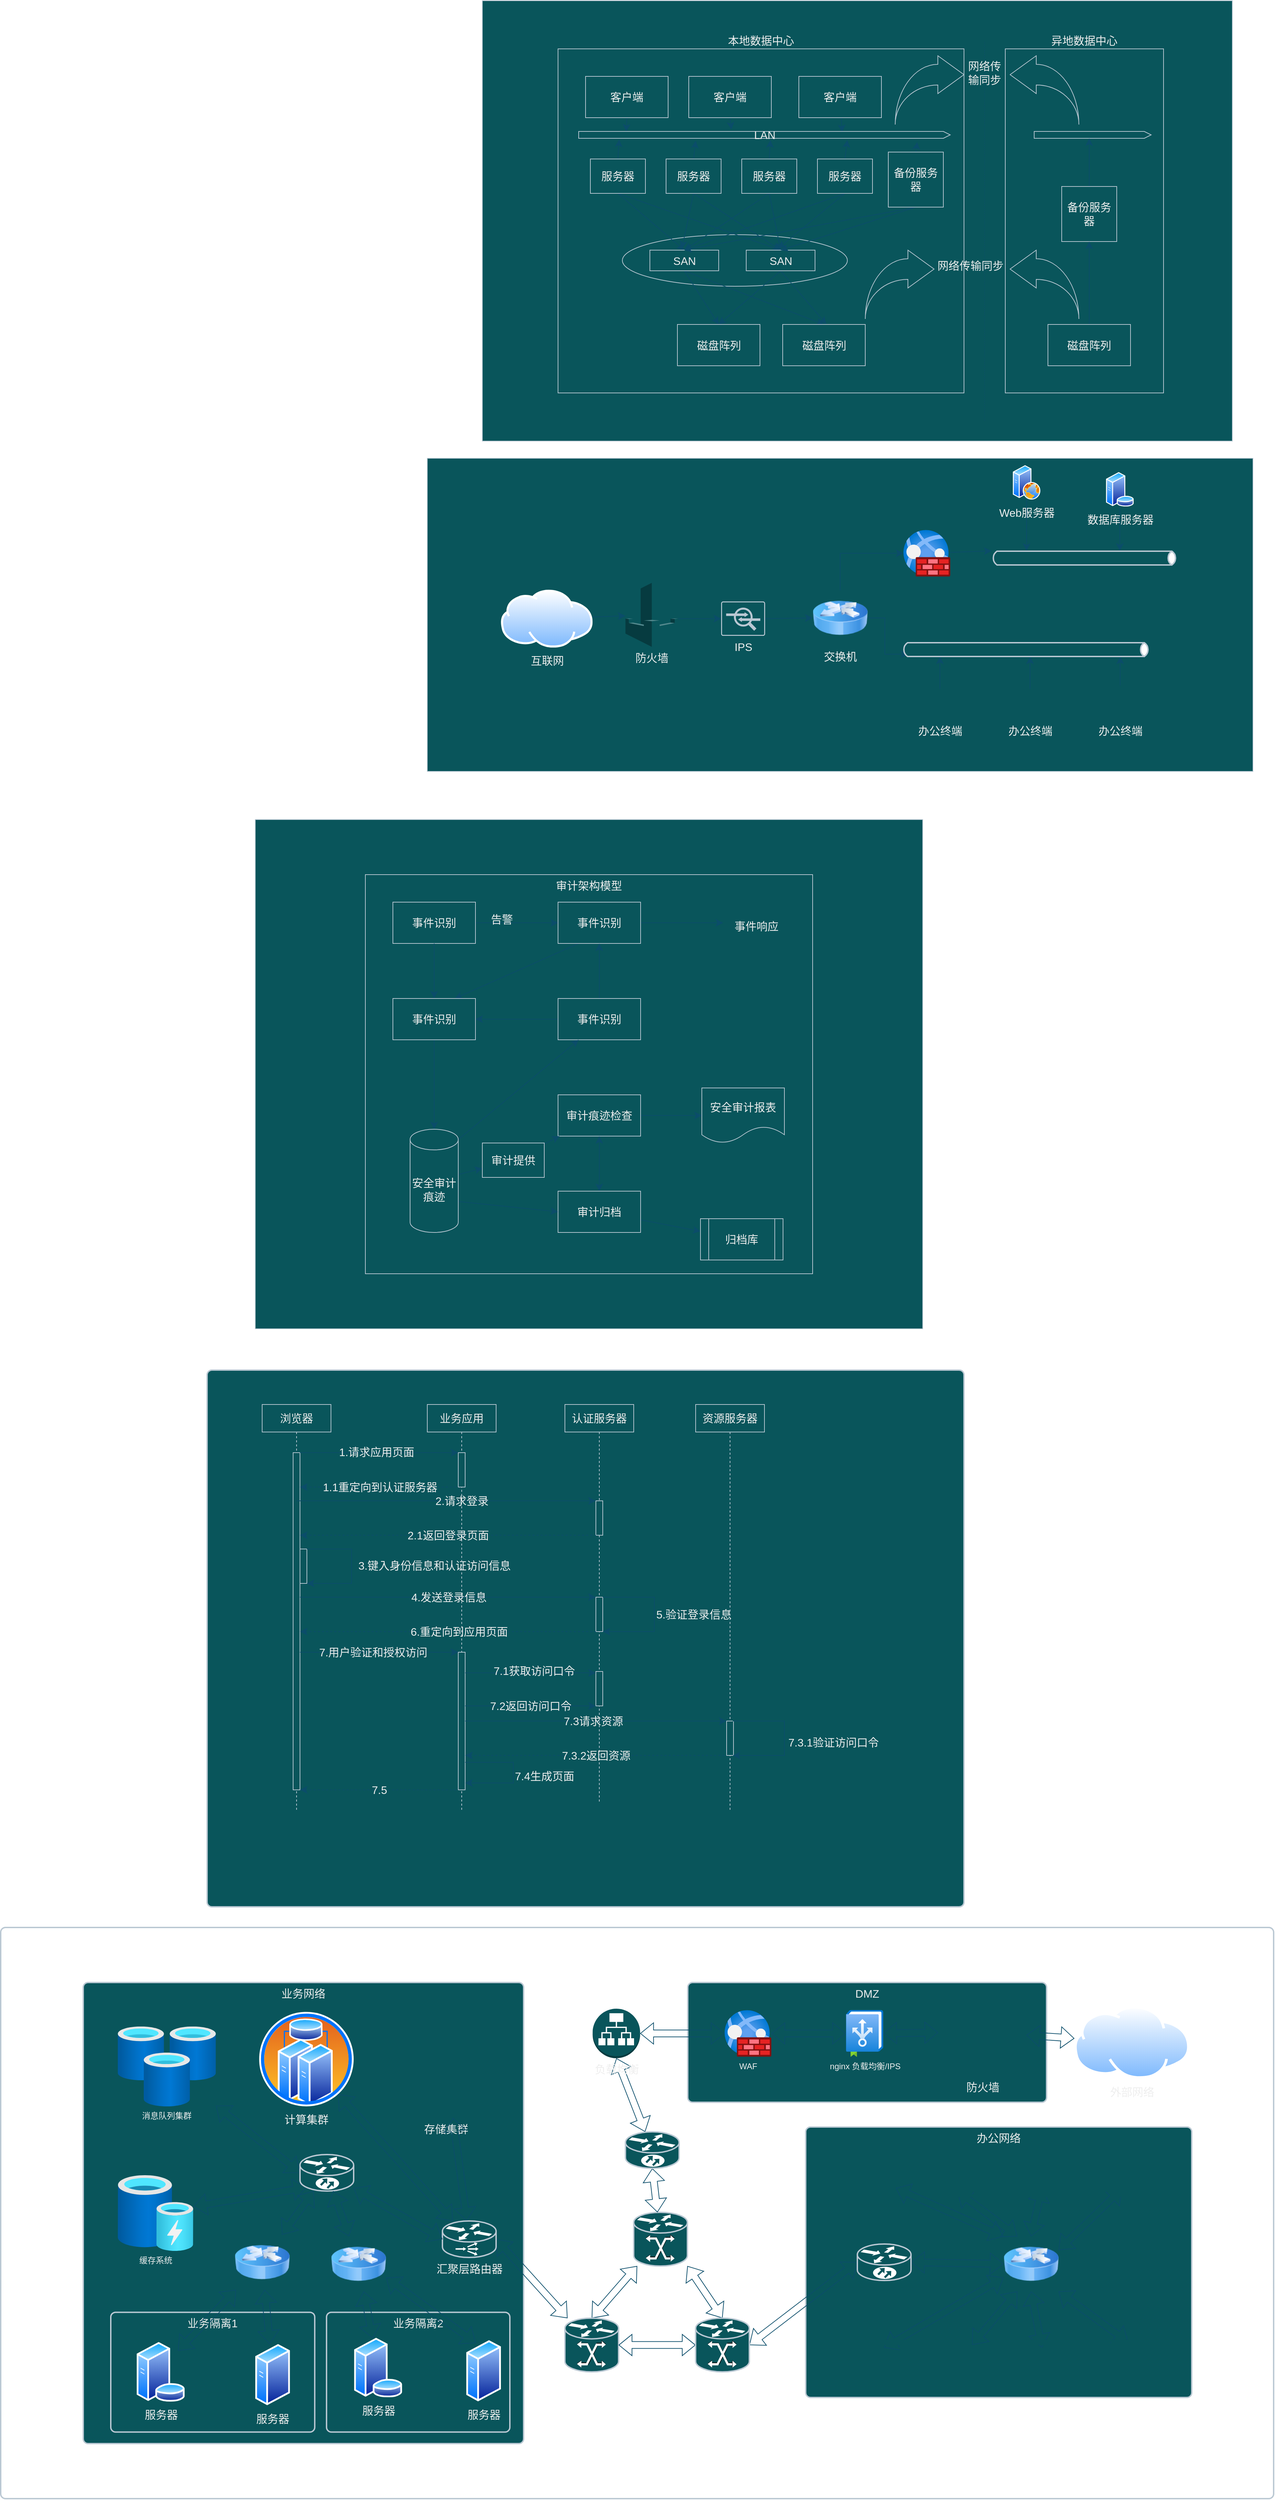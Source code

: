 <mxfile version="21.1.8" type="github">
  <diagram name="第 1 页" id="TamIz6jWIKEYo_PzHCrz">
    <mxGraphModel dx="4797" dy="3359" grid="1" gridSize="10" guides="1" tooltips="1" connect="1" arrows="1" fold="1" page="1" pageScale="1" pageWidth="827" pageHeight="1169" math="0" shadow="0">
      <root>
        <mxCell id="0" />
        <mxCell id="1" parent="0" />
        <mxCell id="BBGl-dgdBu7NkZ8kfhe5-279" value="" style="rounded=1;whiteSpace=wrap;html=1;absoluteArcSize=1;arcSize=14;strokeWidth=2;fontSize=16;labelBackgroundColor=none;fillColor=#FFFFFF;strokeColor=#BAC8D3;fontColor=#EEEEEE;" parent="1" vertex="1">
          <mxGeometry x="-820" y="2710" width="1850" height="830" as="geometry" />
        </mxCell>
        <mxCell id="BBGl-dgdBu7NkZ8kfhe5-278" value="业务网络" style="rounded=1;whiteSpace=wrap;html=1;absoluteArcSize=1;arcSize=14;strokeWidth=2;fontSize=16;verticalAlign=top;labelBackgroundColor=none;fillColor=#09555B;strokeColor=#BAC8D3;fontColor=#EEEEEE;" parent="1" vertex="1">
          <mxGeometry x="-700" y="2790" width="640" height="670" as="geometry" />
        </mxCell>
        <mxCell id="BBGl-dgdBu7NkZ8kfhe5-298" value="业务隔离2" style="rounded=1;whiteSpace=wrap;html=1;absoluteArcSize=1;arcSize=14;strokeWidth=2;fontSize=16;verticalAlign=top;labelBackgroundColor=none;fillColor=#09555B;strokeColor=#BAC8D3;fontColor=#EEEEEE;" parent="1" vertex="1">
          <mxGeometry x="-346.42" y="3269.21" width="266.42" height="174" as="geometry" />
        </mxCell>
        <mxCell id="BBGl-dgdBu7NkZ8kfhe5-297" value="业务隔离1" style="rounded=1;whiteSpace=wrap;html=1;absoluteArcSize=1;arcSize=14;strokeWidth=2;fontSize=16;verticalAlign=top;labelBackgroundColor=none;fillColor=#09555B;strokeColor=#BAC8D3;fontColor=#EEEEEE;" parent="1" vertex="1">
          <mxGeometry x="-660" y="3269.21" width="296.42" height="174" as="geometry" />
        </mxCell>
        <mxCell id="BBGl-dgdBu7NkZ8kfhe5-277" value="DMZ" style="rounded=1;whiteSpace=wrap;html=1;absoluteArcSize=1;arcSize=14;strokeWidth=2;fontSize=16;verticalAlign=top;labelBackgroundColor=none;fillColor=#09555B;strokeColor=#BAC8D3;fontColor=#EEEEEE;" parent="1" vertex="1">
          <mxGeometry x="178.58" y="2790" width="521.42" height="174" as="geometry" />
        </mxCell>
        <mxCell id="BBGl-dgdBu7NkZ8kfhe5-276" value="办公网络" style="rounded=1;whiteSpace=wrap;html=1;absoluteArcSize=1;arcSize=14;strokeWidth=2;fontSize=16;labelPosition=center;verticalLabelPosition=middle;align=center;verticalAlign=top;labelBackgroundColor=none;fillColor=#09555B;strokeColor=#BAC8D3;fontColor=#EEEEEE;" parent="1" vertex="1">
          <mxGeometry x="350" y="3000" width="561" height="393" as="geometry" />
        </mxCell>
        <mxCell id="BBGl-dgdBu7NkZ8kfhe5-203" value="" style="rounded=1;whiteSpace=wrap;html=1;absoluteArcSize=1;arcSize=14;strokeWidth=2;fontSize=16;labelBackgroundColor=none;fillColor=#09555B;strokeColor=#BAC8D3;fontColor=#EEEEEE;" parent="1" vertex="1">
          <mxGeometry x="-520" y="1900" width="1100" height="780" as="geometry" />
        </mxCell>
        <mxCell id="BBGl-dgdBu7NkZ8kfhe5-130" value="" style="rounded=0;whiteSpace=wrap;html=1;fontSize=16;labelBackgroundColor=none;fillColor=#09555B;strokeColor=#BAC8D3;fontColor=#EEEEEE;" parent="1" vertex="1">
          <mxGeometry x="-450" y="1100" width="970" height="740" as="geometry" />
        </mxCell>
        <mxCell id="BBGl-dgdBu7NkZ8kfhe5-129" value="审计架构模型" style="rounded=0;whiteSpace=wrap;html=1;fontSize=16;labelPosition=center;verticalLabelPosition=middle;align=center;verticalAlign=top;labelBackgroundColor=none;fillColor=#09555B;strokeColor=#BAC8D3;fontColor=#EEEEEE;" parent="1" vertex="1">
          <mxGeometry x="-290" y="1180" width="650" height="580" as="geometry" />
        </mxCell>
        <mxCell id="BBGl-dgdBu7NkZ8kfhe5-99" value="" style="rounded=0;whiteSpace=wrap;html=1;fontSize=16;labelBackgroundColor=none;fillColor=#09555B;strokeColor=#BAC8D3;fontColor=#EEEEEE;" parent="1" vertex="1">
          <mxGeometry x="-200" y="575" width="1200" height="455" as="geometry" />
        </mxCell>
        <mxCell id="BBGl-dgdBu7NkZ8kfhe5-61" value="" style="rounded=0;whiteSpace=wrap;html=1;fontSize=16;labelBackgroundColor=none;fillColor=#09555B;strokeColor=#BAC8D3;fontColor=#EEEEEE;" parent="1" vertex="1">
          <mxGeometry x="-120" y="-90" width="1090" height="640" as="geometry" />
        </mxCell>
        <mxCell id="BBGl-dgdBu7NkZ8kfhe5-60" value="异地数据中心" style="rounded=0;whiteSpace=wrap;html=1;fontSize=16;labelPosition=center;verticalLabelPosition=top;align=center;verticalAlign=bottom;labelBackgroundColor=none;fillColor=#09555B;strokeColor=#BAC8D3;fontColor=#EEEEEE;" parent="1" vertex="1">
          <mxGeometry x="640" y="-20" width="230" height="500" as="geometry" />
        </mxCell>
        <mxCell id="BBGl-dgdBu7NkZ8kfhe5-59" value="本地数据中心" style="rounded=0;whiteSpace=wrap;html=1;fontSize=16;labelPosition=center;verticalLabelPosition=top;align=center;verticalAlign=bottom;labelBackgroundColor=none;fillColor=#09555B;strokeColor=#BAC8D3;fontColor=#EEEEEE;" parent="1" vertex="1">
          <mxGeometry x="-10" y="-20" width="590" height="500" as="geometry" />
        </mxCell>
        <mxCell id="BBGl-dgdBu7NkZ8kfhe5-12" value="" style="ellipse;whiteSpace=wrap;html=1;fontSize=16;labelBackgroundColor=none;fillColor=#09555B;strokeColor=#BAC8D3;fontColor=#EEEEEE;" parent="1" vertex="1">
          <mxGeometry x="83.5" y="250" width="327" height="75" as="geometry" />
        </mxCell>
        <mxCell id="BBGl-dgdBu7NkZ8kfhe5-20" style="edgeStyle=none;curved=1;rounded=0;orthogonalLoop=1;jettySize=auto;html=1;exitX=0.5;exitY=1;exitDx=0;exitDy=0;entryX=0.128;entryY=0.019;entryDx=0;entryDy=0;entryPerimeter=0;fontSize=12;startSize=8;endSize=8;labelBackgroundColor=none;fontColor=default;strokeColor=#0B4D6A;" parent="1" source="BBGl-dgdBu7NkZ8kfhe5-1" target="BBGl-dgdBu7NkZ8kfhe5-5" edge="1">
          <mxGeometry relative="1" as="geometry" />
        </mxCell>
        <mxCell id="BBGl-dgdBu7NkZ8kfhe5-1" value="客户端" style="rounded=0;whiteSpace=wrap;html=1;fontSize=16;labelBackgroundColor=none;fillColor=#09555B;strokeColor=#BAC8D3;fontColor=#EEEEEE;" parent="1" vertex="1">
          <mxGeometry x="30" y="20" width="120" height="60" as="geometry" />
        </mxCell>
        <mxCell id="BBGl-dgdBu7NkZ8kfhe5-21" style="edgeStyle=none;curved=1;rounded=0;orthogonalLoop=1;jettySize=auto;html=1;exitX=0.5;exitY=1;exitDx=0;exitDy=0;entryX=0.411;entryY=-0.267;entryDx=0;entryDy=0;entryPerimeter=0;fontSize=12;startSize=8;endSize=8;labelBackgroundColor=none;fontColor=default;strokeColor=#0B4D6A;" parent="1" source="BBGl-dgdBu7NkZ8kfhe5-3" target="BBGl-dgdBu7NkZ8kfhe5-5" edge="1">
          <mxGeometry relative="1" as="geometry" />
        </mxCell>
        <mxCell id="BBGl-dgdBu7NkZ8kfhe5-3" value="客户端" style="rounded=0;whiteSpace=wrap;html=1;fontSize=16;labelBackgroundColor=none;fillColor=#09555B;strokeColor=#BAC8D3;fontColor=#EEEEEE;" parent="1" vertex="1">
          <mxGeometry x="180" y="20" width="120" height="60" as="geometry" />
        </mxCell>
        <mxCell id="BBGl-dgdBu7NkZ8kfhe5-22" style="edgeStyle=none;curved=1;rounded=0;orthogonalLoop=1;jettySize=auto;html=1;entryX=0.709;entryY=0.114;entryDx=0;entryDy=0;entryPerimeter=0;fontSize=12;startSize=8;endSize=8;labelBackgroundColor=none;fontColor=default;strokeColor=#0B4D6A;" parent="1" source="BBGl-dgdBu7NkZ8kfhe5-4" target="BBGl-dgdBu7NkZ8kfhe5-5" edge="1">
          <mxGeometry relative="1" as="geometry" />
        </mxCell>
        <mxCell id="BBGl-dgdBu7NkZ8kfhe5-4" value="客户端" style="rounded=0;whiteSpace=wrap;html=1;fontSize=16;labelBackgroundColor=none;fillColor=#09555B;strokeColor=#BAC8D3;fontColor=#EEEEEE;" parent="1" vertex="1">
          <mxGeometry x="340" y="20" width="120" height="60" as="geometry" />
        </mxCell>
        <mxCell id="BBGl-dgdBu7NkZ8kfhe5-5" value="LAN" style="html=1;shadow=0;dashed=0;align=center;verticalAlign=middle;shape=mxgraph.arrows2.arrow;dy=0;dx=10;notch=0;fontSize=16;labelBackgroundColor=none;fillColor=#09555B;strokeColor=#BAC8D3;fontColor=#EEEEEE;" parent="1" vertex="1">
          <mxGeometry x="20" y="100" width="540" height="10" as="geometry" />
        </mxCell>
        <mxCell id="BBGl-dgdBu7NkZ8kfhe5-24" style="edgeStyle=none;curved=1;rounded=0;orthogonalLoop=1;jettySize=auto;html=1;exitX=0.5;exitY=0;exitDx=0;exitDy=0;entryX=0.109;entryY=1.162;entryDx=0;entryDy=0;entryPerimeter=0;fontSize=12;startSize=8;endSize=8;labelBackgroundColor=none;fontColor=default;strokeColor=#0B4D6A;" parent="1" source="BBGl-dgdBu7NkZ8kfhe5-6" target="BBGl-dgdBu7NkZ8kfhe5-5" edge="1">
          <mxGeometry relative="1" as="geometry" />
        </mxCell>
        <mxCell id="BBGl-dgdBu7NkZ8kfhe5-31" style="edgeStyle=none;curved=1;rounded=0;orthogonalLoop=1;jettySize=auto;html=1;exitX=0.5;exitY=1;exitDx=0;exitDy=0;fontSize=12;startSize=8;endSize=8;entryX=0.5;entryY=0;entryDx=0;entryDy=0;labelBackgroundColor=none;fontColor=default;strokeColor=#0B4D6A;" parent="1" source="BBGl-dgdBu7NkZ8kfhe5-6" target="BBGl-dgdBu7NkZ8kfhe5-10" edge="1">
          <mxGeometry relative="1" as="geometry" />
        </mxCell>
        <mxCell id="BBGl-dgdBu7NkZ8kfhe5-32" style="edgeStyle=none;curved=1;rounded=0;orthogonalLoop=1;jettySize=auto;html=1;exitX=0.5;exitY=1;exitDx=0;exitDy=0;entryX=0.5;entryY=0;entryDx=0;entryDy=0;fontSize=12;startSize=8;endSize=8;labelBackgroundColor=none;fontColor=default;strokeColor=#0B4D6A;" parent="1" source="BBGl-dgdBu7NkZ8kfhe5-6" target="BBGl-dgdBu7NkZ8kfhe5-11" edge="1">
          <mxGeometry relative="1" as="geometry" />
        </mxCell>
        <mxCell id="BBGl-dgdBu7NkZ8kfhe5-6" value="服务器" style="rounded=0;whiteSpace=wrap;html=1;fontSize=16;labelBackgroundColor=none;fillColor=#09555B;strokeColor=#BAC8D3;fontColor=#EEEEEE;" parent="1" vertex="1">
          <mxGeometry x="37" y="140" width="80" height="50" as="geometry" />
        </mxCell>
        <mxCell id="BBGl-dgdBu7NkZ8kfhe5-25" style="edgeStyle=none;curved=1;rounded=0;orthogonalLoop=1;jettySize=auto;html=1;exitX=0.5;exitY=0;exitDx=0;exitDy=0;entryX=0.315;entryY=1.352;entryDx=0;entryDy=0;entryPerimeter=0;fontSize=12;startSize=8;endSize=8;labelBackgroundColor=none;fontColor=default;strokeColor=#0B4D6A;" parent="1" source="BBGl-dgdBu7NkZ8kfhe5-7" target="BBGl-dgdBu7NkZ8kfhe5-5" edge="1">
          <mxGeometry relative="1" as="geometry" />
        </mxCell>
        <mxCell id="BBGl-dgdBu7NkZ8kfhe5-33" style="edgeStyle=none;curved=1;rounded=0;orthogonalLoop=1;jettySize=auto;html=1;exitX=0.5;exitY=1;exitDx=0;exitDy=0;fontSize=12;startSize=8;endSize=8;labelBackgroundColor=none;fontColor=default;strokeColor=#0B4D6A;" parent="1" source="BBGl-dgdBu7NkZ8kfhe5-7" edge="1">
          <mxGeometry relative="1" as="geometry">
            <mxPoint x="170" y="270" as="targetPoint" />
          </mxGeometry>
        </mxCell>
        <mxCell id="BBGl-dgdBu7NkZ8kfhe5-34" style="edgeStyle=none;curved=1;rounded=0;orthogonalLoop=1;jettySize=auto;html=1;exitX=0.5;exitY=1;exitDx=0;exitDy=0;entryX=0.5;entryY=0;entryDx=0;entryDy=0;fontSize=12;startSize=8;endSize=8;labelBackgroundColor=none;fontColor=default;strokeColor=#0B4D6A;" parent="1" source="BBGl-dgdBu7NkZ8kfhe5-7" target="BBGl-dgdBu7NkZ8kfhe5-11" edge="1">
          <mxGeometry relative="1" as="geometry" />
        </mxCell>
        <mxCell id="BBGl-dgdBu7NkZ8kfhe5-7" value="服务器" style="rounded=0;whiteSpace=wrap;html=1;fontSize=16;labelBackgroundColor=none;fillColor=#09555B;strokeColor=#BAC8D3;fontColor=#EEEEEE;" parent="1" vertex="1">
          <mxGeometry x="147" y="140" width="80" height="50" as="geometry" />
        </mxCell>
        <mxCell id="BBGl-dgdBu7NkZ8kfhe5-26" style="edgeStyle=none;curved=1;rounded=0;orthogonalLoop=1;jettySize=auto;html=1;exitX=0.5;exitY=0;exitDx=0;exitDy=0;entryX=0.516;entryY=1.257;entryDx=0;entryDy=0;entryPerimeter=0;fontSize=12;startSize=8;endSize=8;labelBackgroundColor=none;fontColor=default;strokeColor=#0B4D6A;" parent="1" source="BBGl-dgdBu7NkZ8kfhe5-8" target="BBGl-dgdBu7NkZ8kfhe5-5" edge="1">
          <mxGeometry relative="1" as="geometry" />
        </mxCell>
        <mxCell id="BBGl-dgdBu7NkZ8kfhe5-35" style="edgeStyle=none;curved=1;rounded=0;orthogonalLoop=1;jettySize=auto;html=1;exitX=0.5;exitY=1;exitDx=0;exitDy=0;entryX=0.5;entryY=0;entryDx=0;entryDy=0;fontSize=12;startSize=8;endSize=8;labelBackgroundColor=none;fontColor=default;strokeColor=#0B4D6A;" parent="1" source="BBGl-dgdBu7NkZ8kfhe5-8" target="BBGl-dgdBu7NkZ8kfhe5-10" edge="1">
          <mxGeometry relative="1" as="geometry" />
        </mxCell>
        <mxCell id="BBGl-dgdBu7NkZ8kfhe5-36" style="edgeStyle=none;curved=1;rounded=0;orthogonalLoop=1;jettySize=auto;html=1;exitX=0.5;exitY=1;exitDx=0;exitDy=0;entryX=0.5;entryY=0;entryDx=0;entryDy=0;fontSize=12;startSize=8;endSize=8;labelBackgroundColor=none;fontColor=default;strokeColor=#0B4D6A;" parent="1" source="BBGl-dgdBu7NkZ8kfhe5-8" target="BBGl-dgdBu7NkZ8kfhe5-11" edge="1">
          <mxGeometry relative="1" as="geometry" />
        </mxCell>
        <mxCell id="BBGl-dgdBu7NkZ8kfhe5-8" value="服务器" style="rounded=0;whiteSpace=wrap;html=1;fontSize=16;labelBackgroundColor=none;fillColor=#09555B;strokeColor=#BAC8D3;fontColor=#EEEEEE;" parent="1" vertex="1">
          <mxGeometry x="257" y="140" width="80" height="50" as="geometry" />
        </mxCell>
        <mxCell id="BBGl-dgdBu7NkZ8kfhe5-27" style="edgeStyle=none;curved=1;rounded=0;orthogonalLoop=1;jettySize=auto;html=1;exitX=0.5;exitY=0;exitDx=0;exitDy=0;entryX=0.723;entryY=1.257;entryDx=0;entryDy=0;entryPerimeter=0;fontSize=12;startSize=8;endSize=8;labelBackgroundColor=none;fontColor=default;strokeColor=#0B4D6A;" parent="1" source="BBGl-dgdBu7NkZ8kfhe5-9" target="BBGl-dgdBu7NkZ8kfhe5-5" edge="1">
          <mxGeometry relative="1" as="geometry" />
        </mxCell>
        <mxCell id="BBGl-dgdBu7NkZ8kfhe5-37" style="edgeStyle=none;curved=1;rounded=0;orthogonalLoop=1;jettySize=auto;html=1;exitX=0.5;exitY=1;exitDx=0;exitDy=0;fontSize=12;startSize=8;endSize=8;labelBackgroundColor=none;fontColor=default;strokeColor=#0B4D6A;" parent="1" source="BBGl-dgdBu7NkZ8kfhe5-9" edge="1">
          <mxGeometry relative="1" as="geometry">
            <mxPoint x="310" y="270" as="targetPoint" />
          </mxGeometry>
        </mxCell>
        <mxCell id="BBGl-dgdBu7NkZ8kfhe5-38" style="edgeStyle=none;curved=1;rounded=0;orthogonalLoop=1;jettySize=auto;html=1;exitX=0.5;exitY=1;exitDx=0;exitDy=0;entryX=0.5;entryY=0;entryDx=0;entryDy=0;fontSize=12;startSize=8;endSize=8;labelBackgroundColor=none;fontColor=default;strokeColor=#0B4D6A;" parent="1" source="BBGl-dgdBu7NkZ8kfhe5-9" target="BBGl-dgdBu7NkZ8kfhe5-10" edge="1">
          <mxGeometry relative="1" as="geometry" />
        </mxCell>
        <mxCell id="BBGl-dgdBu7NkZ8kfhe5-9" value="服务器" style="rounded=0;whiteSpace=wrap;html=1;fontSize=16;labelBackgroundColor=none;fillColor=#09555B;strokeColor=#BAC8D3;fontColor=#EEEEEE;" parent="1" vertex="1">
          <mxGeometry x="367" y="140" width="80" height="50" as="geometry" />
        </mxCell>
        <mxCell id="BBGl-dgdBu7NkZ8kfhe5-41" style="edgeStyle=none;curved=1;rounded=0;orthogonalLoop=1;jettySize=auto;html=1;exitX=0.5;exitY=1;exitDx=0;exitDy=0;entryX=0.5;entryY=0;entryDx=0;entryDy=0;fontSize=12;startSize=8;endSize=8;labelBackgroundColor=none;fontColor=default;strokeColor=#0B4D6A;" parent="1" source="BBGl-dgdBu7NkZ8kfhe5-10" target="BBGl-dgdBu7NkZ8kfhe5-13" edge="1">
          <mxGeometry relative="1" as="geometry" />
        </mxCell>
        <mxCell id="BBGl-dgdBu7NkZ8kfhe5-43" style="edgeStyle=none;curved=1;rounded=0;orthogonalLoop=1;jettySize=auto;html=1;exitX=0.5;exitY=1;exitDx=0;exitDy=0;entryX=0.5;entryY=0;entryDx=0;entryDy=0;fontSize=12;startSize=8;endSize=8;labelBackgroundColor=none;fontColor=default;strokeColor=#0B4D6A;" parent="1" source="BBGl-dgdBu7NkZ8kfhe5-10" target="BBGl-dgdBu7NkZ8kfhe5-14" edge="1">
          <mxGeometry relative="1" as="geometry" />
        </mxCell>
        <mxCell id="BBGl-dgdBu7NkZ8kfhe5-10" value="SAN" style="rounded=0;whiteSpace=wrap;html=1;fontSize=16;labelBackgroundColor=none;fillColor=#09555B;strokeColor=#BAC8D3;fontColor=#EEEEEE;" parent="1" vertex="1">
          <mxGeometry x="123.5" y="272.5" width="100" height="30" as="geometry" />
        </mxCell>
        <mxCell id="BBGl-dgdBu7NkZ8kfhe5-42" style="edgeStyle=none;curved=1;rounded=0;orthogonalLoop=1;jettySize=auto;html=1;exitX=0.5;exitY=1;exitDx=0;exitDy=0;entryX=0.5;entryY=0;entryDx=0;entryDy=0;fontSize=12;startSize=8;endSize=8;labelBackgroundColor=none;fontColor=default;strokeColor=#0B4D6A;" parent="1" source="BBGl-dgdBu7NkZ8kfhe5-11" target="BBGl-dgdBu7NkZ8kfhe5-13" edge="1">
          <mxGeometry relative="1" as="geometry" />
        </mxCell>
        <mxCell id="BBGl-dgdBu7NkZ8kfhe5-44" style="edgeStyle=none;curved=1;rounded=0;orthogonalLoop=1;jettySize=auto;html=1;exitX=0.5;exitY=1;exitDx=0;exitDy=0;fontSize=12;startSize=8;endSize=8;labelBackgroundColor=none;fontColor=default;strokeColor=#0B4D6A;" parent="1" source="BBGl-dgdBu7NkZ8kfhe5-11" edge="1">
          <mxGeometry relative="1" as="geometry">
            <mxPoint x="380" y="380" as="targetPoint" />
          </mxGeometry>
        </mxCell>
        <mxCell id="BBGl-dgdBu7NkZ8kfhe5-11" value="SAN" style="rounded=0;whiteSpace=wrap;html=1;fontSize=16;labelBackgroundColor=none;fillColor=#09555B;strokeColor=#BAC8D3;fontColor=#EEEEEE;" parent="1" vertex="1">
          <mxGeometry x="263.5" y="272.5" width="100" height="30" as="geometry" />
        </mxCell>
        <mxCell id="BBGl-dgdBu7NkZ8kfhe5-13" value="磁盘阵列" style="rounded=0;whiteSpace=wrap;html=1;fontSize=16;labelBackgroundColor=none;fillColor=#09555B;strokeColor=#BAC8D3;fontColor=#EEEEEE;" parent="1" vertex="1">
          <mxGeometry x="163.5" y="380.5" width="120" height="60" as="geometry" />
        </mxCell>
        <mxCell id="BBGl-dgdBu7NkZ8kfhe5-14" value="磁盘阵列" style="rounded=0;whiteSpace=wrap;html=1;fontSize=16;labelBackgroundColor=none;fillColor=#09555B;strokeColor=#BAC8D3;fontColor=#EEEEEE;" parent="1" vertex="1">
          <mxGeometry x="316.5" y="380.5" width="120" height="60" as="geometry" />
        </mxCell>
        <mxCell id="BBGl-dgdBu7NkZ8kfhe5-28" style="edgeStyle=none;curved=1;rounded=0;orthogonalLoop=1;jettySize=auto;html=1;exitX=0.5;exitY=0;exitDx=0;exitDy=0;entryX=0.911;entryY=1.543;entryDx=0;entryDy=0;entryPerimeter=0;fontSize=12;startSize=8;endSize=8;labelBackgroundColor=none;fontColor=default;strokeColor=#0B4D6A;" parent="1" source="BBGl-dgdBu7NkZ8kfhe5-15" target="BBGl-dgdBu7NkZ8kfhe5-5" edge="1">
          <mxGeometry relative="1" as="geometry" />
        </mxCell>
        <mxCell id="BBGl-dgdBu7NkZ8kfhe5-39" style="edgeStyle=none;curved=1;rounded=0;orthogonalLoop=1;jettySize=auto;html=1;exitX=0.5;exitY=1;exitDx=0;exitDy=0;entryX=0.5;entryY=0;entryDx=0;entryDy=0;fontSize=12;startSize=8;endSize=8;labelBackgroundColor=none;fontColor=default;strokeColor=#0B4D6A;" parent="1" source="BBGl-dgdBu7NkZ8kfhe5-15" target="BBGl-dgdBu7NkZ8kfhe5-10" edge="1">
          <mxGeometry relative="1" as="geometry" />
        </mxCell>
        <mxCell id="BBGl-dgdBu7NkZ8kfhe5-40" style="edgeStyle=none;curved=1;rounded=0;orthogonalLoop=1;jettySize=auto;html=1;exitX=0.5;exitY=1;exitDx=0;exitDy=0;entryX=0.5;entryY=0;entryDx=0;entryDy=0;fontSize=12;startSize=8;endSize=8;labelBackgroundColor=none;fontColor=default;strokeColor=#0B4D6A;" parent="1" source="BBGl-dgdBu7NkZ8kfhe5-15" target="BBGl-dgdBu7NkZ8kfhe5-11" edge="1">
          <mxGeometry relative="1" as="geometry" />
        </mxCell>
        <mxCell id="BBGl-dgdBu7NkZ8kfhe5-15" value="备份服务器" style="rounded=0;whiteSpace=wrap;html=1;fontSize=16;labelBackgroundColor=none;fillColor=#09555B;strokeColor=#BAC8D3;fontColor=#EEEEEE;" parent="1" vertex="1">
          <mxGeometry x="470" y="130" width="80" height="80" as="geometry" />
        </mxCell>
        <mxCell id="BBGl-dgdBu7NkZ8kfhe5-16" value="" style="html=1;shadow=0;dashed=0;align=center;verticalAlign=middle;shape=mxgraph.arrows2.arrow;dy=0;dx=10;notch=0;fontSize=16;labelBackgroundColor=none;fillColor=#09555B;strokeColor=#BAC8D3;fontColor=#EEEEEE;" parent="1" vertex="1">
          <mxGeometry x="682" y="100" width="170" height="10" as="geometry" />
        </mxCell>
        <mxCell id="BBGl-dgdBu7NkZ8kfhe5-29" style="edgeStyle=none;curved=1;rounded=0;orthogonalLoop=1;jettySize=auto;html=1;exitX=0.5;exitY=0;exitDx=0;exitDy=0;fontSize=12;startSize=8;endSize=8;entryX=0;entryY=0;entryDx=80;entryDy=10;entryPerimeter=0;labelBackgroundColor=none;fontColor=default;strokeColor=#0B4D6A;" parent="1" source="BBGl-dgdBu7NkZ8kfhe5-17" target="BBGl-dgdBu7NkZ8kfhe5-16" edge="1">
          <mxGeometry relative="1" as="geometry">
            <mxPoint x="767" y="130" as="targetPoint" />
          </mxGeometry>
        </mxCell>
        <mxCell id="BBGl-dgdBu7NkZ8kfhe5-17" value="备份服务器" style="rounded=0;whiteSpace=wrap;html=1;fontSize=16;labelBackgroundColor=none;fillColor=#09555B;strokeColor=#BAC8D3;fontColor=#EEEEEE;" parent="1" vertex="1">
          <mxGeometry x="722" y="180" width="80" height="80" as="geometry" />
        </mxCell>
        <mxCell id="BBGl-dgdBu7NkZ8kfhe5-30" style="edgeStyle=none;curved=1;rounded=0;orthogonalLoop=1;jettySize=auto;html=1;exitX=0.5;exitY=0;exitDx=0;exitDy=0;entryX=0.5;entryY=1;entryDx=0;entryDy=0;fontSize=12;startSize=8;endSize=8;labelBackgroundColor=none;fontColor=default;strokeColor=#0B4D6A;" parent="1" source="BBGl-dgdBu7NkZ8kfhe5-18" target="BBGl-dgdBu7NkZ8kfhe5-17" edge="1">
          <mxGeometry relative="1" as="geometry" />
        </mxCell>
        <mxCell id="BBGl-dgdBu7NkZ8kfhe5-18" value="磁盘阵列" style="rounded=0;whiteSpace=wrap;html=1;fontSize=16;labelBackgroundColor=none;fillColor=#09555B;strokeColor=#BAC8D3;fontColor=#EEEEEE;" parent="1" vertex="1">
          <mxGeometry x="702" y="380.5" width="120" height="60" as="geometry" />
        </mxCell>
        <mxCell id="BBGl-dgdBu7NkZ8kfhe5-48" value="" style="html=1;shadow=0;dashed=0;align=center;verticalAlign=middle;shape=mxgraph.arrows2.jumpInArrow;dy=15;dx=38;arrowHead=55;fontSize=16;labelBackgroundColor=none;fillColor=#09555B;strokeColor=#BAC8D3;fontColor=#EEEEEE;" parent="1" vertex="1">
          <mxGeometry x="480" y="-10" width="100" height="100" as="geometry" />
        </mxCell>
        <mxCell id="BBGl-dgdBu7NkZ8kfhe5-50" value="" style="endArrow=none;html=1;rounded=0;dashed=1;dashPattern=1 2;fontSize=12;startSize=8;endSize=8;curved=1;labelBackgroundColor=none;fontColor=default;strokeColor=#0B4D6A;" parent="1" edge="1">
          <mxGeometry relative="1" as="geometry">
            <mxPoint x="610" y="-30" as="sourcePoint" />
            <mxPoint x="610" y="520" as="targetPoint" />
          </mxGeometry>
        </mxCell>
        <mxCell id="BBGl-dgdBu7NkZ8kfhe5-51" value="" style="resizable=0;html=1;whiteSpace=wrap;align=left;verticalAlign=bottom;fontSize=16;labelBackgroundColor=none;fillColor=#09555B;strokeColor=#BAC8D3;fontColor=#EEEEEE;" parent="BBGl-dgdBu7NkZ8kfhe5-50" connectable="0" vertex="1">
          <mxGeometry x="-1" relative="1" as="geometry">
            <mxPoint x="47" as="offset" />
          </mxGeometry>
        </mxCell>
        <mxCell id="BBGl-dgdBu7NkZ8kfhe5-52" value="" style="resizable=0;html=1;whiteSpace=wrap;align=right;verticalAlign=bottom;fontSize=16;labelBackgroundColor=none;fillColor=#09555B;strokeColor=#BAC8D3;fontColor=#EEEEEE;" parent="BBGl-dgdBu7NkZ8kfhe5-50" connectable="0" vertex="1">
          <mxGeometry x="1" relative="1" as="geometry" />
        </mxCell>
        <mxCell id="BBGl-dgdBu7NkZ8kfhe5-53" value="" style="html=1;shadow=0;dashed=0;align=center;verticalAlign=middle;shape=mxgraph.arrows2.jumpInArrow;dy=15;dx=38;arrowHead=55;fontSize=16;labelBackgroundColor=none;fillColor=#09555B;strokeColor=#BAC8D3;fontColor=#EEEEEE;" parent="1" vertex="1">
          <mxGeometry x="436.5" y="272.5" width="100" height="100" as="geometry" />
        </mxCell>
        <mxCell id="BBGl-dgdBu7NkZ8kfhe5-54" value="" style="html=1;shadow=0;dashed=0;align=center;verticalAlign=middle;shape=mxgraph.arrows2.jumpInArrow;dy=15;dx=38;arrowHead=55;fontSize=16;flipV=0;flipH=1;direction=east;portConstraintRotation=0;labelBackgroundColor=none;fillColor=#09555B;strokeColor=#BAC8D3;fontColor=#EEEEEE;" parent="1" vertex="1">
          <mxGeometry x="647" y="272.5" width="100" height="100" as="geometry" />
        </mxCell>
        <mxCell id="BBGl-dgdBu7NkZ8kfhe5-55" value="" style="html=1;shadow=0;dashed=0;align=center;verticalAlign=middle;shape=mxgraph.arrows2.jumpInArrow;dy=15;dx=38;arrowHead=55;fontSize=16;flipV=0;flipH=1;direction=east;portConstraintRotation=0;labelBackgroundColor=none;fillColor=#09555B;strokeColor=#BAC8D3;fontColor=#EEEEEE;" parent="1" vertex="1">
          <mxGeometry x="647" y="-10" width="100" height="100" as="geometry" />
        </mxCell>
        <mxCell id="BBGl-dgdBu7NkZ8kfhe5-56" value="网络传输同步" style="text;html=1;strokeColor=none;fillColor=none;align=center;verticalAlign=middle;whiteSpace=wrap;rounded=0;fontSize=16;labelBackgroundColor=none;fontColor=#EEEEEE;" parent="1" vertex="1">
          <mxGeometry x="580" width="60" height="30" as="geometry" />
        </mxCell>
        <mxCell id="BBGl-dgdBu7NkZ8kfhe5-57" value="网络传输同步" style="text;html=1;strokeColor=none;fillColor=none;align=center;verticalAlign=middle;whiteSpace=wrap;rounded=0;fontSize=16;labelBackgroundColor=none;fontColor=#EEEEEE;" parent="1" vertex="1">
          <mxGeometry x="540" y="280" width="99" height="30" as="geometry" />
        </mxCell>
        <mxCell id="BBGl-dgdBu7NkZ8kfhe5-95" style="edgeStyle=none;curved=1;rounded=0;orthogonalLoop=1;jettySize=auto;html=1;exitX=1;exitY=0.56;exitDx=0;exitDy=0;exitPerimeter=0;entryX=0;entryY=0.5;entryDx=0;entryDy=0;entryPerimeter=0;fontSize=12;startSize=8;endSize=8;labelBackgroundColor=none;fontColor=default;strokeColor=#0B4D6A;" parent="1" source="BBGl-dgdBu7NkZ8kfhe5-65" target="BBGl-dgdBu7NkZ8kfhe5-66" edge="1">
          <mxGeometry relative="1" as="geometry" />
        </mxCell>
        <mxCell id="BBGl-dgdBu7NkZ8kfhe5-65" value="防火墙" style="outlineConnect=0;dashed=0;verticalLabelPosition=bottom;verticalAlign=top;align=center;html=1;shape=mxgraph.aws3.waf;fontSize=16;labelBackgroundColor=none;fillColor=#09555B;strokeColor=#BAC8D3;fontColor=#EEEEEE;" parent="1" vertex="1">
          <mxGeometry x="88" y="756" width="76.5" height="93" as="geometry" />
        </mxCell>
        <mxCell id="BBGl-dgdBu7NkZ8kfhe5-96" style="edgeStyle=none;curved=1;rounded=0;orthogonalLoop=1;jettySize=auto;html=1;exitX=1;exitY=0.5;exitDx=0;exitDy=0;exitPerimeter=0;entryX=0;entryY=0.5;entryDx=0;entryDy=0;fontSize=12;startSize=8;endSize=8;labelBackgroundColor=none;fontColor=default;strokeColor=#0B4D6A;" parent="1" source="BBGl-dgdBu7NkZ8kfhe5-66" target="BBGl-dgdBu7NkZ8kfhe5-67" edge="1">
          <mxGeometry relative="1" as="geometry" />
        </mxCell>
        <mxCell id="BBGl-dgdBu7NkZ8kfhe5-66" value="IPS" style="sketch=0;points=[[0.015,0.015,0],[0.985,0.015,0],[0.985,0.985,0],[0.015,0.985,0],[0.25,0,0],[0.5,0,0],[0.75,0,0],[1,0.25,0],[1,0.5,0],[1,0.75,0],[0.75,1,0],[0.5,1,0],[0.25,1,0],[0,0.75,0],[0,0.5,0],[0,0.25,0]];verticalLabelPosition=bottom;html=1;verticalAlign=top;aspect=fixed;align=center;pointerEvents=1;shape=mxgraph.cisco19.rect;prIcon=ips_ids;fontSize=16;labelBackgroundColor=none;fillColor=#09555B;strokeColor=#BAC8D3;fontColor=#EEEEEE;" parent="1" vertex="1">
          <mxGeometry x="227" y="783" width="64" height="50" as="geometry" />
        </mxCell>
        <mxCell id="BBGl-dgdBu7NkZ8kfhe5-91" style="edgeStyle=orthogonalEdgeStyle;rounded=0;orthogonalLoop=1;jettySize=auto;html=1;fontSize=12;startSize=8;endSize=8;entryX=0.025;entryY=0.833;entryDx=0;entryDy=0;entryPerimeter=0;labelBackgroundColor=none;fontColor=default;strokeColor=#0B4D6A;" parent="1" source="BBGl-dgdBu7NkZ8kfhe5-67" target="BBGl-dgdBu7NkZ8kfhe5-80" edge="1">
          <mxGeometry relative="1" as="geometry" />
        </mxCell>
        <mxCell id="BBGl-dgdBu7NkZ8kfhe5-67" value="交换机" style="image;html=1;image=img/lib/clip_art/networking/Router_Icon_128x128.png;fontSize=16;labelBackgroundColor=none;fillColor=#09555B;strokeColor=#BAC8D3;fontColor=#EEEEEE;" parent="1" vertex="1">
          <mxGeometry x="360" y="767" width="80" height="80" as="geometry" />
        </mxCell>
        <mxCell id="BBGl-dgdBu7NkZ8kfhe5-88" style="edgeStyle=none;curved=1;rounded=0;orthogonalLoop=1;jettySize=auto;html=1;fontSize=12;startSize=8;endSize=8;labelBackgroundColor=none;fontColor=default;strokeColor=#0B4D6A;" parent="1" source="BBGl-dgdBu7NkZ8kfhe5-69" target="BBGl-dgdBu7NkZ8kfhe5-79" edge="1">
          <mxGeometry relative="1" as="geometry" />
        </mxCell>
        <mxCell id="BBGl-dgdBu7NkZ8kfhe5-69" value="Web服务器" style="image;aspect=fixed;perimeter=ellipsePerimeter;html=1;align=center;shadow=0;dashed=0;spacingTop=3;image=img/lib/active_directory/web_server.svg;fontSize=16;labelBackgroundColor=none;fillColor=#09555B;strokeColor=#BAC8D3;fontColor=#EEEEEE;" parent="1" vertex="1">
          <mxGeometry x="651" y="585" width="40" height="50" as="geometry" />
        </mxCell>
        <mxCell id="BBGl-dgdBu7NkZ8kfhe5-89" style="edgeStyle=none;curved=1;rounded=0;orthogonalLoop=1;jettySize=auto;html=1;exitX=0.5;exitY=1;exitDx=0;exitDy=0;fontSize=12;startSize=8;endSize=8;labelBackgroundColor=none;fontColor=default;strokeColor=#0B4D6A;" parent="1" source="BBGl-dgdBu7NkZ8kfhe5-70" target="BBGl-dgdBu7NkZ8kfhe5-79" edge="1">
          <mxGeometry relative="1" as="geometry" />
        </mxCell>
        <mxCell id="BBGl-dgdBu7NkZ8kfhe5-70" value="数据库服务器" style="image;aspect=fixed;perimeter=ellipsePerimeter;html=1;align=center;shadow=0;dashed=0;spacingTop=3;image=img/lib/active_directory/database_server.svg;fontSize=16;labelBackgroundColor=none;fillColor=#09555B;strokeColor=#BAC8D3;fontColor=#EEEEEE;" parent="1" vertex="1">
          <mxGeometry x="786" y="595" width="41" height="50" as="geometry" />
        </mxCell>
        <mxCell id="BBGl-dgdBu7NkZ8kfhe5-90" style="edgeStyle=none;curved=1;rounded=0;orthogonalLoop=1;jettySize=auto;html=1;fontSize=12;startSize=8;endSize=8;labelBackgroundColor=none;fontColor=default;strokeColor=#0B4D6A;" parent="1" source="BBGl-dgdBu7NkZ8kfhe5-71" target="BBGl-dgdBu7NkZ8kfhe5-79" edge="1">
          <mxGeometry relative="1" as="geometry" />
        </mxCell>
        <mxCell id="BBGl-dgdBu7NkZ8kfhe5-98" style="edgeStyle=orthogonalEdgeStyle;rounded=0;orthogonalLoop=1;jettySize=auto;html=1;entryX=0.5;entryY=0;entryDx=0;entryDy=0;fontSize=12;startSize=8;endSize=8;startArrow=classic;startFill=1;endArrow=none;endFill=0;labelBackgroundColor=none;fontColor=default;strokeColor=#0B4D6A;" parent="1" source="BBGl-dgdBu7NkZ8kfhe5-71" target="BBGl-dgdBu7NkZ8kfhe5-67" edge="1">
          <mxGeometry relative="1" as="geometry" />
        </mxCell>
        <mxCell id="BBGl-dgdBu7NkZ8kfhe5-71" value="" style="image;aspect=fixed;html=1;points=[];align=center;fontSize=12;image=img/lib/azure2/networking/Web_Application_Firewall_Policies_WAF.svg;labelBackgroundColor=none;fillColor=#09555B;strokeColor=#BAC8D3;fontColor=#EEEEEE;" parent="1" vertex="1">
          <mxGeometry x="492" y="679" width="68" height="68" as="geometry" />
        </mxCell>
        <mxCell id="BBGl-dgdBu7NkZ8kfhe5-94" style="edgeStyle=none;curved=1;rounded=0;orthogonalLoop=1;jettySize=auto;html=1;fontSize=12;startSize=8;endSize=8;labelBackgroundColor=none;fontColor=default;strokeColor=#0B4D6A;" parent="1" source="BBGl-dgdBu7NkZ8kfhe5-72" target="BBGl-dgdBu7NkZ8kfhe5-65" edge="1">
          <mxGeometry relative="1" as="geometry" />
        </mxCell>
        <mxCell id="BBGl-dgdBu7NkZ8kfhe5-72" value="互联网" style="image;aspect=fixed;perimeter=ellipsePerimeter;html=1;align=center;shadow=0;dashed=0;spacingTop=3;image=img/lib/active_directory/internet_cloud.svg;fontSize=16;labelBackgroundColor=none;fillColor=#09555B;strokeColor=#BAC8D3;fontColor=#EEEEEE;" parent="1" vertex="1">
          <mxGeometry x="-93" y="766" width="133.33" height="84" as="geometry" />
        </mxCell>
        <mxCell id="BBGl-dgdBu7NkZ8kfhe5-86" style="edgeStyle=none;curved=1;rounded=0;orthogonalLoop=1;jettySize=auto;html=1;exitX=0.5;exitY=0;exitDx=0;exitDy=0;exitPerimeter=0;fontSize=12;startSize=8;endSize=8;labelBackgroundColor=none;fontColor=default;strokeColor=#0B4D6A;" parent="1" source="BBGl-dgdBu7NkZ8kfhe5-74" target="BBGl-dgdBu7NkZ8kfhe5-80" edge="1">
          <mxGeometry relative="1" as="geometry" />
        </mxCell>
        <mxCell id="BBGl-dgdBu7NkZ8kfhe5-74" value="办公终端" style="sketch=0;aspect=fixed;pointerEvents=1;shadow=0;dashed=0;html=1;strokeColor=none;labelPosition=center;verticalLabelPosition=bottom;verticalAlign=top;align=center;shape=mxgraph.azure.computer;fontSize=16;labelBackgroundColor=none;fillColor=#09555B;fontColor=#EEEEEE;" parent="1" vertex="1">
          <mxGeometry x="651" y="910" width="50" height="45" as="geometry" />
        </mxCell>
        <mxCell id="BBGl-dgdBu7NkZ8kfhe5-85" style="edgeStyle=none;curved=1;rounded=0;orthogonalLoop=1;jettySize=auto;html=1;exitX=0.5;exitY=0;exitDx=0;exitDy=0;exitPerimeter=0;fontSize=12;startSize=8;endSize=8;labelBackgroundColor=none;fontColor=default;strokeColor=#0B4D6A;" parent="1" source="BBGl-dgdBu7NkZ8kfhe5-75" target="BBGl-dgdBu7NkZ8kfhe5-80" edge="1">
          <mxGeometry relative="1" as="geometry" />
        </mxCell>
        <mxCell id="BBGl-dgdBu7NkZ8kfhe5-75" value="办公终端" style="sketch=0;aspect=fixed;pointerEvents=1;shadow=0;dashed=0;html=1;strokeColor=none;labelPosition=center;verticalLabelPosition=bottom;verticalAlign=top;align=center;shape=mxgraph.azure.computer;fontSize=16;labelBackgroundColor=none;fillColor=#09555B;fontColor=#EEEEEE;" parent="1" vertex="1">
          <mxGeometry x="520" y="910" width="50" height="45" as="geometry" />
        </mxCell>
        <mxCell id="BBGl-dgdBu7NkZ8kfhe5-87" style="edgeStyle=none;curved=1;rounded=0;orthogonalLoop=1;jettySize=auto;html=1;exitX=0.5;exitY=0;exitDx=0;exitDy=0;exitPerimeter=0;fontSize=12;startSize=8;endSize=8;labelBackgroundColor=none;fontColor=default;strokeColor=#0B4D6A;" parent="1" source="BBGl-dgdBu7NkZ8kfhe5-76" target="BBGl-dgdBu7NkZ8kfhe5-80" edge="1">
          <mxGeometry relative="1" as="geometry" />
        </mxCell>
        <mxCell id="BBGl-dgdBu7NkZ8kfhe5-76" value="办公终端" style="sketch=0;aspect=fixed;pointerEvents=1;shadow=0;dashed=0;html=1;strokeColor=none;labelPosition=center;verticalLabelPosition=bottom;verticalAlign=top;align=center;shape=mxgraph.mscae.enterprise.android_phone;fontSize=16;labelBackgroundColor=none;fillColor=#09555B;fontColor=#EEEEEE;" parent="1" vertex="1">
          <mxGeometry x="792" y="905" width="30" height="50" as="geometry" />
        </mxCell>
        <mxCell id="BBGl-dgdBu7NkZ8kfhe5-79" value="" style="html=1;outlineConnect=0;gradientDirection=north;strokeWidth=2;shape=mxgraph.networks.bus;gradientDirection=north;perimeter=backbonePerimeter;backboneSize=20;fontSize=16;labelBackgroundColor=none;fillColor=#09555B;strokeColor=#BAC8D3;fontColor=#EEEEEE;" parent="1" vertex="1">
          <mxGeometry x="620" y="710" width="270" height="20" as="geometry" />
        </mxCell>
        <mxCell id="BBGl-dgdBu7NkZ8kfhe5-80" value="" style="html=1;outlineConnect=0;gradientDirection=north;strokeWidth=2;shape=mxgraph.networks.bus;gradientDirection=north;perimeter=backbonePerimeter;backboneSize=20;fontSize=16;labelBackgroundColor=none;fillColor=#09555B;strokeColor=#BAC8D3;fontColor=#EEEEEE;" parent="1" vertex="1">
          <mxGeometry x="490" y="843" width="360" height="20" as="geometry" />
        </mxCell>
        <mxCell id="BBGl-dgdBu7NkZ8kfhe5-111" style="edgeStyle=none;curved=1;rounded=0;orthogonalLoop=1;jettySize=auto;html=1;exitX=1;exitY=0.5;exitDx=0;exitDy=0;entryX=0;entryY=0.5;entryDx=0;entryDy=0;fontSize=12;startSize=8;endSize=8;labelBackgroundColor=none;fontColor=default;strokeColor=#0B4D6A;" parent="1" source="BBGl-dgdBu7NkZ8kfhe5-100" target="BBGl-dgdBu7NkZ8kfhe5-101" edge="1">
          <mxGeometry relative="1" as="geometry" />
        </mxCell>
        <mxCell id="BBGl-dgdBu7NkZ8kfhe5-122" value="告警" style="edgeLabel;html=1;align=center;verticalAlign=middle;resizable=0;points=[];fontSize=16;labelBackgroundColor=none;fontColor=#EEEEEE;" parent="BBGl-dgdBu7NkZ8kfhe5-111" vertex="1" connectable="0">
          <mxGeometry x="-0.372" y="5" relative="1" as="geometry">
            <mxPoint as="offset" />
          </mxGeometry>
        </mxCell>
        <mxCell id="BBGl-dgdBu7NkZ8kfhe5-100" value="事件识别" style="rounded=0;whiteSpace=wrap;html=1;fontSize=16;labelBackgroundColor=none;fillColor=#09555B;strokeColor=#BAC8D3;fontColor=#EEEEEE;" parent="1" vertex="1">
          <mxGeometry x="-250" y="1220" width="120" height="60" as="geometry" />
        </mxCell>
        <mxCell id="BBGl-dgdBu7NkZ8kfhe5-117" style="edgeStyle=none;curved=1;rounded=0;orthogonalLoop=1;jettySize=auto;html=1;exitX=0.25;exitY=1;exitDx=0;exitDy=0;entryX=0.75;entryY=0;entryDx=0;entryDy=0;fontSize=12;startSize=8;endSize=8;labelBackgroundColor=none;fontColor=default;strokeColor=#0B4D6A;" parent="1" source="BBGl-dgdBu7NkZ8kfhe5-101" target="BBGl-dgdBu7NkZ8kfhe5-102" edge="1">
          <mxGeometry relative="1" as="geometry" />
        </mxCell>
        <mxCell id="BBGl-dgdBu7NkZ8kfhe5-120" value="" style="edgeStyle=none;curved=1;rounded=0;orthogonalLoop=1;jettySize=auto;html=1;fontSize=12;startSize=8;endSize=8;labelBackgroundColor=none;fontColor=default;strokeColor=#0B4D6A;" parent="1" source="BBGl-dgdBu7NkZ8kfhe5-101" edge="1">
          <mxGeometry relative="1" as="geometry">
            <mxPoint x="230" y="1250" as="targetPoint" />
          </mxGeometry>
        </mxCell>
        <mxCell id="BBGl-dgdBu7NkZ8kfhe5-101" value="事件识别" style="rounded=0;whiteSpace=wrap;html=1;fontSize=16;labelBackgroundColor=none;fillColor=#09555B;strokeColor=#BAC8D3;fontColor=#EEEEEE;" parent="1" vertex="1">
          <mxGeometry x="-10" y="1220" width="120" height="60" as="geometry" />
        </mxCell>
        <mxCell id="BBGl-dgdBu7NkZ8kfhe5-112" value="" style="edgeStyle=none;curved=1;rounded=0;orthogonalLoop=1;jettySize=auto;html=1;fontSize=12;startSize=8;endSize=8;startArrow=classic;startFill=1;endArrow=none;endFill=0;labelBackgroundColor=none;fontColor=default;strokeColor=#0B4D6A;" parent="1" source="BBGl-dgdBu7NkZ8kfhe5-102" target="BBGl-dgdBu7NkZ8kfhe5-103" edge="1">
          <mxGeometry relative="1" as="geometry" />
        </mxCell>
        <mxCell id="BBGl-dgdBu7NkZ8kfhe5-113" value="" style="edgeStyle=none;curved=1;rounded=0;orthogonalLoop=1;jettySize=auto;html=1;fontSize=12;startSize=8;endSize=8;startArrow=classic;startFill=1;endArrow=none;endFill=0;labelBackgroundColor=none;fontColor=default;strokeColor=#0B4D6A;" parent="1" source="BBGl-dgdBu7NkZ8kfhe5-102" target="BBGl-dgdBu7NkZ8kfhe5-100" edge="1">
          <mxGeometry relative="1" as="geometry" />
        </mxCell>
        <mxCell id="BBGl-dgdBu7NkZ8kfhe5-114" value="" style="edgeStyle=none;curved=1;rounded=0;orthogonalLoop=1;jettySize=auto;html=1;fontSize=12;startSize=8;endSize=8;labelBackgroundColor=none;fontColor=default;strokeColor=#0B4D6A;" parent="1" source="BBGl-dgdBu7NkZ8kfhe5-102" target="BBGl-dgdBu7NkZ8kfhe5-106" edge="1">
          <mxGeometry relative="1" as="geometry" />
        </mxCell>
        <mxCell id="BBGl-dgdBu7NkZ8kfhe5-102" value="事件识别" style="rounded=0;whiteSpace=wrap;html=1;fontSize=16;labelBackgroundColor=none;fillColor=#09555B;strokeColor=#BAC8D3;fontColor=#EEEEEE;" parent="1" vertex="1">
          <mxGeometry x="-250" y="1360" width="120" height="60" as="geometry" />
        </mxCell>
        <mxCell id="BBGl-dgdBu7NkZ8kfhe5-118" value="" style="edgeStyle=none;curved=1;rounded=0;orthogonalLoop=1;jettySize=auto;html=1;fontSize=12;startSize=8;endSize=8;labelBackgroundColor=none;fontColor=default;strokeColor=#0B4D6A;" parent="1" source="BBGl-dgdBu7NkZ8kfhe5-103" target="BBGl-dgdBu7NkZ8kfhe5-101" edge="1">
          <mxGeometry relative="1" as="geometry" />
        </mxCell>
        <mxCell id="BBGl-dgdBu7NkZ8kfhe5-103" value="事件识别" style="rounded=0;whiteSpace=wrap;html=1;fontSize=16;labelBackgroundColor=none;fillColor=#09555B;strokeColor=#BAC8D3;fontColor=#EEEEEE;" parent="1" vertex="1">
          <mxGeometry x="-10" y="1360" width="120" height="60" as="geometry" />
        </mxCell>
        <mxCell id="BBGl-dgdBu7NkZ8kfhe5-125" value="" style="edgeStyle=none;curved=1;rounded=0;orthogonalLoop=1;jettySize=auto;html=1;fontSize=12;startSize=8;endSize=8;labelBackgroundColor=none;fontColor=default;strokeColor=#0B4D6A;" parent="1" source="BBGl-dgdBu7NkZ8kfhe5-104" target="BBGl-dgdBu7NkZ8kfhe5-109" edge="1">
          <mxGeometry relative="1" as="geometry" />
        </mxCell>
        <mxCell id="BBGl-dgdBu7NkZ8kfhe5-104" value="审计痕迹检查" style="rounded=0;whiteSpace=wrap;html=1;fontSize=16;labelBackgroundColor=none;fillColor=#09555B;strokeColor=#BAC8D3;fontColor=#EEEEEE;" parent="1" vertex="1">
          <mxGeometry x="-10" y="1500" width="120" height="60" as="geometry" />
        </mxCell>
        <mxCell id="BBGl-dgdBu7NkZ8kfhe5-124" value="" style="edgeStyle=none;curved=1;rounded=0;orthogonalLoop=1;jettySize=auto;html=1;fontSize=12;startSize=8;endSize=8;startArrow=classic;startFill=1;labelBackgroundColor=none;fontColor=default;strokeColor=#0B4D6A;" parent="1" source="BBGl-dgdBu7NkZ8kfhe5-105" target="BBGl-dgdBu7NkZ8kfhe5-104" edge="1">
          <mxGeometry relative="1" as="geometry" />
        </mxCell>
        <mxCell id="BBGl-dgdBu7NkZ8kfhe5-126" value="" style="edgeStyle=none;curved=1;rounded=0;orthogonalLoop=1;jettySize=auto;html=1;fontSize=12;startSize=8;endSize=8;labelBackgroundColor=none;fontColor=default;strokeColor=#0B4D6A;" parent="1" source="BBGl-dgdBu7NkZ8kfhe5-105" target="BBGl-dgdBu7NkZ8kfhe5-110" edge="1">
          <mxGeometry relative="1" as="geometry" />
        </mxCell>
        <mxCell id="BBGl-dgdBu7NkZ8kfhe5-105" value="审计归档" style="rounded=0;whiteSpace=wrap;html=1;fontSize=16;labelBackgroundColor=none;fillColor=#09555B;strokeColor=#BAC8D3;fontColor=#EEEEEE;" parent="1" vertex="1">
          <mxGeometry x="-10" y="1640" width="120" height="60" as="geometry" />
        </mxCell>
        <mxCell id="BBGl-dgdBu7NkZ8kfhe5-115" style="edgeStyle=none;curved=1;rounded=0;orthogonalLoop=1;jettySize=auto;html=1;exitX=1;exitY=0;exitDx=0;exitDy=15;exitPerimeter=0;entryX=0.25;entryY=1;entryDx=0;entryDy=0;fontSize=12;startSize=8;endSize=8;labelBackgroundColor=none;fontColor=default;strokeColor=#0B4D6A;" parent="1" source="BBGl-dgdBu7NkZ8kfhe5-106" target="BBGl-dgdBu7NkZ8kfhe5-103" edge="1">
          <mxGeometry relative="1" as="geometry" />
        </mxCell>
        <mxCell id="BBGl-dgdBu7NkZ8kfhe5-123" style="edgeStyle=none;curved=1;rounded=0;orthogonalLoop=1;jettySize=auto;html=1;exitX=1;exitY=0;exitDx=0;exitDy=105;exitPerimeter=0;entryX=0;entryY=0.5;entryDx=0;entryDy=0;fontSize=12;startSize=8;endSize=8;labelBackgroundColor=none;fontColor=default;strokeColor=#0B4D6A;" parent="1" source="BBGl-dgdBu7NkZ8kfhe5-106" target="BBGl-dgdBu7NkZ8kfhe5-105" edge="1">
          <mxGeometry relative="1" as="geometry" />
        </mxCell>
        <mxCell id="BBGl-dgdBu7NkZ8kfhe5-127" value="" style="edgeStyle=none;curved=1;rounded=0;orthogonalLoop=1;jettySize=auto;html=1;fontSize=12;startSize=8;endSize=8;labelBackgroundColor=none;fontColor=default;strokeColor=#0B4D6A;" parent="1" source="BBGl-dgdBu7NkZ8kfhe5-106" target="BBGl-dgdBu7NkZ8kfhe5-107" edge="1">
          <mxGeometry relative="1" as="geometry" />
        </mxCell>
        <mxCell id="BBGl-dgdBu7NkZ8kfhe5-106" value="安全审计痕迹" style="shape=cylinder3;whiteSpace=wrap;html=1;boundedLbl=1;backgroundOutline=1;size=15;fontSize=16;labelBackgroundColor=none;fillColor=#09555B;strokeColor=#BAC8D3;fontColor=#EEEEEE;" parent="1" vertex="1">
          <mxGeometry x="-225" y="1550" width="70" height="150" as="geometry" />
        </mxCell>
        <mxCell id="BBGl-dgdBu7NkZ8kfhe5-128" value="" style="edgeStyle=none;curved=1;rounded=0;orthogonalLoop=1;jettySize=auto;html=1;fontSize=12;startSize=8;endSize=8;labelBackgroundColor=none;fontColor=default;strokeColor=#0B4D6A;" parent="1" source="BBGl-dgdBu7NkZ8kfhe5-107" target="BBGl-dgdBu7NkZ8kfhe5-104" edge="1">
          <mxGeometry relative="1" as="geometry" />
        </mxCell>
        <mxCell id="BBGl-dgdBu7NkZ8kfhe5-107" value="审计提供" style="rounded=0;whiteSpace=wrap;html=1;fontSize=16;labelBackgroundColor=none;fillColor=#09555B;strokeColor=#BAC8D3;fontColor=#EEEEEE;" parent="1" vertex="1">
          <mxGeometry x="-120" y="1570" width="90" height="50" as="geometry" />
        </mxCell>
        <mxCell id="BBGl-dgdBu7NkZ8kfhe5-109" value="安全审计报表" style="shape=document;whiteSpace=wrap;html=1;boundedLbl=1;fontSize=16;labelBackgroundColor=none;fillColor=#09555B;strokeColor=#BAC8D3;fontColor=#EEEEEE;" parent="1" vertex="1">
          <mxGeometry x="199" y="1490" width="120" height="80" as="geometry" />
        </mxCell>
        <mxCell id="BBGl-dgdBu7NkZ8kfhe5-110" value="归档库" style="shape=process;whiteSpace=wrap;html=1;backgroundOutline=1;fontSize=16;labelBackgroundColor=none;fillColor=#09555B;strokeColor=#BAC8D3;fontColor=#EEEEEE;" parent="1" vertex="1">
          <mxGeometry x="197" y="1680" width="120" height="60" as="geometry" />
        </mxCell>
        <mxCell id="BBGl-dgdBu7NkZ8kfhe5-121" value="事件响应" style="text;html=1;strokeColor=none;fillColor=none;align=center;verticalAlign=middle;whiteSpace=wrap;rounded=0;fontSize=16;labelBackgroundColor=none;fontColor=#EEEEEE;" parent="1" vertex="1">
          <mxGeometry x="230" y="1240" width="97" height="30" as="geometry" />
        </mxCell>
        <mxCell id="BBGl-dgdBu7NkZ8kfhe5-131" value="浏览器" style="shape=umlLifeline;perimeter=lifelinePerimeter;whiteSpace=wrap;html=1;container=1;dropTarget=0;collapsible=0;recursiveResize=0;outlineConnect=0;portConstraint=eastwest;newEdgeStyle={&quot;edgeStyle&quot;:&quot;elbowEdgeStyle&quot;,&quot;elbow&quot;:&quot;vertical&quot;,&quot;curved&quot;:0,&quot;rounded&quot;:0};fontSize=16;labelBackgroundColor=none;fillColor=#09555B;strokeColor=#BAC8D3;fontColor=#EEEEEE;" parent="1" vertex="1">
          <mxGeometry x="-440" y="1950" width="100" height="590" as="geometry" />
        </mxCell>
        <mxCell id="BBGl-dgdBu7NkZ8kfhe5-135" value="" style="html=1;points=[];perimeter=orthogonalPerimeter;outlineConnect=0;targetShapes=umlLifeline;portConstraint=eastwest;newEdgeStyle={&quot;edgeStyle&quot;:&quot;elbowEdgeStyle&quot;,&quot;elbow&quot;:&quot;vertical&quot;,&quot;curved&quot;:0,&quot;rounded&quot;:0};fontSize=16;labelBackgroundColor=none;fillColor=#09555B;strokeColor=#BAC8D3;fontColor=#EEEEEE;" parent="BBGl-dgdBu7NkZ8kfhe5-131" vertex="1">
          <mxGeometry x="45" y="70" width="10" height="490" as="geometry" />
        </mxCell>
        <mxCell id="BBGl-dgdBu7NkZ8kfhe5-139" value="" style="html=1;points=[];perimeter=orthogonalPerimeter;outlineConnect=0;targetShapes=umlLifeline;portConstraint=eastwest;newEdgeStyle={&quot;edgeStyle&quot;:&quot;elbowEdgeStyle&quot;,&quot;elbow&quot;:&quot;vertical&quot;,&quot;curved&quot;:0,&quot;rounded&quot;:0};fontSize=16;labelBackgroundColor=none;fillColor=#09555B;strokeColor=#BAC8D3;fontColor=#EEEEEE;" parent="BBGl-dgdBu7NkZ8kfhe5-131" vertex="1">
          <mxGeometry x="55" y="210" width="10" height="50" as="geometry" />
        </mxCell>
        <mxCell id="BBGl-dgdBu7NkZ8kfhe5-174" value="" style="rounded=0;orthogonalLoop=1;jettySize=auto;html=1;elbow=vertical;fontSize=12;startSize=8;endSize=8;edgeStyle=orthogonalEdgeStyle;labelBackgroundColor=none;strokeColor=#0B4D6A;fontColor=default;" parent="BBGl-dgdBu7NkZ8kfhe5-131" source="BBGl-dgdBu7NkZ8kfhe5-139" target="BBGl-dgdBu7NkZ8kfhe5-139" edge="1">
          <mxGeometry relative="1" as="geometry">
            <mxPoint x="59" y="150" as="sourcePoint" />
            <mxPoint x="495" y="150" as="targetPoint" />
            <Array as="points">
              <mxPoint x="130" y="260" />
            </Array>
          </mxGeometry>
        </mxCell>
        <mxCell id="BBGl-dgdBu7NkZ8kfhe5-187" value="3.键入身份信息和认证访问信息" style="edgeLabel;html=1;align=center;verticalAlign=middle;resizable=0;points=[];fontSize=16;labelBackgroundColor=none;fontColor=#EEEEEE;" parent="BBGl-dgdBu7NkZ8kfhe5-174" vertex="1" connectable="0">
          <mxGeometry x="0.169" y="1" relative="1" as="geometry">
            <mxPoint x="119" y="-16" as="offset" />
          </mxGeometry>
        </mxCell>
        <mxCell id="BBGl-dgdBu7NkZ8kfhe5-132" value="业务应用" style="shape=umlLifeline;perimeter=lifelinePerimeter;whiteSpace=wrap;html=1;container=1;dropTarget=0;collapsible=0;recursiveResize=0;outlineConnect=0;portConstraint=eastwest;newEdgeStyle={&quot;edgeStyle&quot;:&quot;elbowEdgeStyle&quot;,&quot;elbow&quot;:&quot;vertical&quot;,&quot;curved&quot;:0,&quot;rounded&quot;:0};fontSize=16;labelBackgroundColor=none;fillColor=#09555B;strokeColor=#BAC8D3;fontColor=#EEEEEE;" parent="1" vertex="1">
          <mxGeometry x="-200" y="1950" width="100" height="590" as="geometry" />
        </mxCell>
        <mxCell id="BBGl-dgdBu7NkZ8kfhe5-137" value="" style="html=1;points=[];perimeter=orthogonalPerimeter;outlineConnect=0;targetShapes=umlLifeline;portConstraint=eastwest;newEdgeStyle={&quot;edgeStyle&quot;:&quot;elbowEdgeStyle&quot;,&quot;elbow&quot;:&quot;vertical&quot;,&quot;curved&quot;:0,&quot;rounded&quot;:0};fontSize=16;labelBackgroundColor=none;fillColor=#09555B;strokeColor=#BAC8D3;fontColor=#EEEEEE;" parent="BBGl-dgdBu7NkZ8kfhe5-132" vertex="1">
          <mxGeometry x="45" y="70" width="10" height="50" as="geometry" />
        </mxCell>
        <mxCell id="BBGl-dgdBu7NkZ8kfhe5-141" value="" style="html=1;points=[];perimeter=orthogonalPerimeter;outlineConnect=0;targetShapes=umlLifeline;portConstraint=eastwest;newEdgeStyle={&quot;edgeStyle&quot;:&quot;elbowEdgeStyle&quot;,&quot;elbow&quot;:&quot;vertical&quot;,&quot;curved&quot;:0,&quot;rounded&quot;:0};fontSize=16;labelBackgroundColor=none;fillColor=#09555B;strokeColor=#BAC8D3;fontColor=#EEEEEE;" parent="BBGl-dgdBu7NkZ8kfhe5-132" vertex="1">
          <mxGeometry x="45" y="360" width="10" height="200" as="geometry" />
        </mxCell>
        <mxCell id="BBGl-dgdBu7NkZ8kfhe5-193" value="" style="rounded=0;orthogonalLoop=1;jettySize=auto;html=1;elbow=vertical;fontSize=12;startSize=8;endSize=8;edgeStyle=orthogonalEdgeStyle;labelBackgroundColor=none;strokeColor=#0B4D6A;fontColor=default;" parent="BBGl-dgdBu7NkZ8kfhe5-132" source="BBGl-dgdBu7NkZ8kfhe5-141" target="BBGl-dgdBu7NkZ8kfhe5-141" edge="1">
          <mxGeometry relative="1" as="geometry">
            <mxPoint x="50" y="520" as="sourcePoint" />
            <mxPoint x="50" y="570" as="targetPoint" />
            <Array as="points">
              <mxPoint x="125" y="520" />
              <mxPoint x="125" y="550" />
            </Array>
          </mxGeometry>
        </mxCell>
        <mxCell id="BBGl-dgdBu7NkZ8kfhe5-201" value="7.4生成页面" style="edgeLabel;html=1;align=center;verticalAlign=middle;resizable=0;points=[];fontSize=16;labelBackgroundColor=none;fontColor=#EEEEEE;" parent="BBGl-dgdBu7NkZ8kfhe5-193" vertex="1" connectable="0">
          <mxGeometry x="0.176" y="1" relative="1" as="geometry">
            <mxPoint x="45" y="-11" as="offset" />
          </mxGeometry>
        </mxCell>
        <mxCell id="BBGl-dgdBu7NkZ8kfhe5-133" value="认证服务器" style="shape=umlLifeline;perimeter=lifelinePerimeter;whiteSpace=wrap;html=1;container=1;dropTarget=0;collapsible=0;recursiveResize=0;outlineConnect=0;portConstraint=eastwest;newEdgeStyle={&quot;edgeStyle&quot;:&quot;elbowEdgeStyle&quot;,&quot;elbow&quot;:&quot;vertical&quot;,&quot;curved&quot;:0,&quot;rounded&quot;:0};fontSize=16;labelBackgroundColor=none;fillColor=#09555B;strokeColor=#BAC8D3;fontColor=#EEEEEE;" parent="1" vertex="1">
          <mxGeometry y="1950" width="100" height="580" as="geometry" />
        </mxCell>
        <mxCell id="BBGl-dgdBu7NkZ8kfhe5-138" value="" style="html=1;points=[];perimeter=orthogonalPerimeter;outlineConnect=0;targetShapes=umlLifeline;portConstraint=eastwest;newEdgeStyle={&quot;edgeStyle&quot;:&quot;elbowEdgeStyle&quot;,&quot;elbow&quot;:&quot;vertical&quot;,&quot;curved&quot;:0,&quot;rounded&quot;:0};fontSize=16;labelBackgroundColor=none;fillColor=#09555B;strokeColor=#BAC8D3;fontColor=#EEEEEE;" parent="BBGl-dgdBu7NkZ8kfhe5-133" vertex="1">
          <mxGeometry x="45" y="140" width="10" height="50" as="geometry" />
        </mxCell>
        <mxCell id="BBGl-dgdBu7NkZ8kfhe5-140" value="" style="html=1;points=[];perimeter=orthogonalPerimeter;outlineConnect=0;targetShapes=umlLifeline;portConstraint=eastwest;newEdgeStyle={&quot;edgeStyle&quot;:&quot;elbowEdgeStyle&quot;,&quot;elbow&quot;:&quot;vertical&quot;,&quot;curved&quot;:0,&quot;rounded&quot;:0};fontSize=16;labelBackgroundColor=none;fillColor=#09555B;strokeColor=#BAC8D3;fontColor=#EEEEEE;" parent="BBGl-dgdBu7NkZ8kfhe5-133" vertex="1">
          <mxGeometry x="45.0" y="280" width="10" height="50" as="geometry" />
        </mxCell>
        <mxCell id="BBGl-dgdBu7NkZ8kfhe5-142" value="" style="html=1;points=[];perimeter=orthogonalPerimeter;outlineConnect=0;targetShapes=umlLifeline;portConstraint=eastwest;newEdgeStyle={&quot;edgeStyle&quot;:&quot;elbowEdgeStyle&quot;,&quot;elbow&quot;:&quot;vertical&quot;,&quot;curved&quot;:0,&quot;rounded&quot;:0};fontSize=16;labelBackgroundColor=none;fillColor=#09555B;strokeColor=#BAC8D3;fontColor=#EEEEEE;" parent="BBGl-dgdBu7NkZ8kfhe5-133" vertex="1">
          <mxGeometry x="45.0" y="388" width="10" height="50" as="geometry" />
        </mxCell>
        <mxCell id="BBGl-dgdBu7NkZ8kfhe5-190" value="" style="rounded=0;orthogonalLoop=1;jettySize=auto;html=1;elbow=vertical;fontSize=12;startSize=8;endSize=8;edgeStyle=orthogonalEdgeStyle;labelBackgroundColor=none;strokeColor=#0B4D6A;fontColor=default;" parent="BBGl-dgdBu7NkZ8kfhe5-133" source="BBGl-dgdBu7NkZ8kfhe5-140" target="BBGl-dgdBu7NkZ8kfhe5-140" edge="1">
          <mxGeometry relative="1" as="geometry">
            <mxPoint x="-375" y="290" as="sourcePoint" />
            <mxPoint x="55" y="290" as="targetPoint" />
            <Array as="points">
              <mxPoint x="130" y="330" />
            </Array>
          </mxGeometry>
        </mxCell>
        <mxCell id="BBGl-dgdBu7NkZ8kfhe5-194" value="5.验证登录信息" style="edgeLabel;html=1;align=center;verticalAlign=middle;resizable=0;points=[];fontSize=16;labelBackgroundColor=none;fontColor=#EEEEEE;" parent="BBGl-dgdBu7NkZ8kfhe5-190" vertex="1" connectable="0">
          <mxGeometry x="0.431" y="4" relative="1" as="geometry">
            <mxPoint x="75" y="-29" as="offset" />
          </mxGeometry>
        </mxCell>
        <mxCell id="BBGl-dgdBu7NkZ8kfhe5-134" value="资源服务器" style="shape=umlLifeline;perimeter=lifelinePerimeter;whiteSpace=wrap;html=1;container=1;dropTarget=0;collapsible=0;recursiveResize=0;outlineConnect=0;portConstraint=eastwest;newEdgeStyle={&quot;edgeStyle&quot;:&quot;elbowEdgeStyle&quot;,&quot;elbow&quot;:&quot;vertical&quot;,&quot;curved&quot;:0,&quot;rounded&quot;:0};fontSize=16;labelBackgroundColor=none;fillColor=#09555B;strokeColor=#BAC8D3;fontColor=#EEEEEE;" parent="1" vertex="1">
          <mxGeometry x="190" y="1950" width="100" height="590" as="geometry" />
        </mxCell>
        <mxCell id="BBGl-dgdBu7NkZ8kfhe5-143" value="" style="html=1;points=[];perimeter=orthogonalPerimeter;outlineConnect=0;targetShapes=umlLifeline;portConstraint=eastwest;newEdgeStyle={&quot;edgeStyle&quot;:&quot;elbowEdgeStyle&quot;,&quot;elbow&quot;:&quot;vertical&quot;,&quot;curved&quot;:0,&quot;rounded&quot;:0};fontSize=16;labelBackgroundColor=none;fillColor=#09555B;strokeColor=#BAC8D3;fontColor=#EEEEEE;" parent="BBGl-dgdBu7NkZ8kfhe5-134" vertex="1">
          <mxGeometry x="45" y="460" width="10" height="50" as="geometry" />
        </mxCell>
        <mxCell id="BBGl-dgdBu7NkZ8kfhe5-164" value="" style="rounded=0;orthogonalLoop=1;jettySize=auto;html=1;elbow=vertical;fontSize=12;startSize=8;endSize=8;labelBackgroundColor=none;strokeColor=#0B4D6A;fontColor=default;" parent="1" source="BBGl-dgdBu7NkZ8kfhe5-135" target="BBGl-dgdBu7NkZ8kfhe5-137" edge="1">
          <mxGeometry relative="1" as="geometry">
            <mxPoint x="-280" y="2050" as="sourcePoint" />
            <mxPoint x="-310" y="2275" as="targetPoint" />
            <Array as="points">
              <mxPoint x="-300" y="2020" />
            </Array>
          </mxGeometry>
        </mxCell>
        <mxCell id="BBGl-dgdBu7NkZ8kfhe5-183" value="1.请求应用页面" style="edgeLabel;html=1;align=center;verticalAlign=middle;resizable=0;points=[];fontSize=16;labelBackgroundColor=none;fontColor=#EEEEEE;" parent="BBGl-dgdBu7NkZ8kfhe5-164" vertex="1" connectable="0">
          <mxGeometry x="-0.05" y="1" relative="1" as="geometry">
            <mxPoint x="1" as="offset" />
          </mxGeometry>
        </mxCell>
        <mxCell id="BBGl-dgdBu7NkZ8kfhe5-169" value="" style="rounded=0;orthogonalLoop=1;jettySize=auto;html=1;elbow=vertical;fontSize=12;startSize=8;endSize=8;startArrow=classic;startFill=1;endArrow=none;endFill=0;dashed=1;labelBackgroundColor=none;strokeColor=#0B4D6A;fontColor=default;" parent="1" edge="1">
          <mxGeometry relative="1" as="geometry">
            <mxPoint x="-385" y="2070" as="sourcePoint" />
            <mxPoint x="-155" y="2070" as="targetPoint" />
            <Array as="points">
              <mxPoint x="-300" y="2070" />
            </Array>
          </mxGeometry>
        </mxCell>
        <mxCell id="BBGl-dgdBu7NkZ8kfhe5-184" value="1.1重定向到认证服务器" style="edgeLabel;html=1;align=center;verticalAlign=middle;resizable=0;points=[];fontSize=16;labelBackgroundColor=none;fontColor=#EEEEEE;" parent="BBGl-dgdBu7NkZ8kfhe5-169" vertex="1" connectable="0">
          <mxGeometry x="-0.46" relative="1" as="geometry">
            <mxPoint x="54" as="offset" />
          </mxGeometry>
        </mxCell>
        <mxCell id="BBGl-dgdBu7NkZ8kfhe5-170" value="" style="rounded=0;orthogonalLoop=1;jettySize=auto;html=1;elbow=vertical;fontSize=12;startSize=8;endSize=8;labelBackgroundColor=none;strokeColor=#0B4D6A;fontColor=default;" parent="1" source="BBGl-dgdBu7NkZ8kfhe5-131" target="BBGl-dgdBu7NkZ8kfhe5-138" edge="1">
          <mxGeometry relative="1" as="geometry">
            <mxPoint x="-305" y="2110" as="sourcePoint" />
            <mxPoint x="-75" y="2110" as="targetPoint" />
            <Array as="points">
              <mxPoint x="-220" y="2090" />
            </Array>
          </mxGeometry>
        </mxCell>
        <mxCell id="BBGl-dgdBu7NkZ8kfhe5-185" value="2.请求登录" style="edgeLabel;html=1;align=center;verticalAlign=middle;resizable=0;points=[];fontSize=16;labelBackgroundColor=none;fontColor=#EEEEEE;" parent="BBGl-dgdBu7NkZ8kfhe5-170" vertex="1" connectable="0">
          <mxGeometry x="-0.118" y="3" relative="1" as="geometry">
            <mxPoint x="48" y="3" as="offset" />
          </mxGeometry>
        </mxCell>
        <mxCell id="BBGl-dgdBu7NkZ8kfhe5-171" value="" style="rounded=0;orthogonalLoop=1;jettySize=auto;html=1;elbow=vertical;fontSize=12;startSize=8;endSize=8;dashed=1;startArrow=classic;startFill=1;endArrow=none;endFill=0;labelBackgroundColor=none;strokeColor=#0B4D6A;fontColor=default;" parent="1" source="BBGl-dgdBu7NkZ8kfhe5-135" target="BBGl-dgdBu7NkZ8kfhe5-138" edge="1">
          <mxGeometry relative="1" as="geometry">
            <mxPoint x="-399" y="2130" as="sourcePoint" />
            <mxPoint x="37" y="2130" as="targetPoint" />
          </mxGeometry>
        </mxCell>
        <mxCell id="BBGl-dgdBu7NkZ8kfhe5-186" value="2.1返回登录页面" style="edgeLabel;html=1;align=center;verticalAlign=middle;resizable=0;points=[];fontSize=16;labelBackgroundColor=none;fontColor=#EEEEEE;" parent="BBGl-dgdBu7NkZ8kfhe5-171" vertex="1" connectable="0">
          <mxGeometry x="-0.12" y="3" relative="1" as="geometry">
            <mxPoint x="26" y="3" as="offset" />
          </mxGeometry>
        </mxCell>
        <mxCell id="BBGl-dgdBu7NkZ8kfhe5-175" value="" style="rounded=0;orthogonalLoop=1;jettySize=auto;html=1;elbow=vertical;fontSize=12;startSize=8;endSize=8;labelBackgroundColor=none;strokeColor=#0B4D6A;fontColor=default;" parent="1" source="BBGl-dgdBu7NkZ8kfhe5-135" target="BBGl-dgdBu7NkZ8kfhe5-140" edge="1">
          <mxGeometry relative="1" as="geometry">
            <mxPoint x="-381" y="2100" as="sourcePoint" />
            <mxPoint x="55" y="2100" as="targetPoint" />
            <Array as="points">
              <mxPoint x="-180" y="2230" />
            </Array>
          </mxGeometry>
        </mxCell>
        <mxCell id="BBGl-dgdBu7NkZ8kfhe5-188" value="4.发送登录信息" style="edgeLabel;html=1;align=center;verticalAlign=middle;resizable=0;points=[];fontSize=16;labelBackgroundColor=none;fontColor=#EEEEEE;" parent="BBGl-dgdBu7NkZ8kfhe5-175" vertex="1" connectable="0">
          <mxGeometry x="-0.127" relative="1" as="geometry">
            <mxPoint x="28" as="offset" />
          </mxGeometry>
        </mxCell>
        <mxCell id="BBGl-dgdBu7NkZ8kfhe5-176" value="" style="rounded=0;orthogonalLoop=1;jettySize=auto;html=1;elbow=vertical;fontSize=12;startSize=8;endSize=8;startArrow=classic;startFill=1;endArrow=none;endFill=0;dashed=1;labelBackgroundColor=none;strokeColor=#0B4D6A;fontColor=default;" parent="1" source="BBGl-dgdBu7NkZ8kfhe5-135" target="BBGl-dgdBu7NkZ8kfhe5-140" edge="1">
          <mxGeometry relative="1" as="geometry">
            <mxPoint x="-375" y="2240" as="sourcePoint" />
            <mxPoint x="55" y="2240" as="targetPoint" />
            <Array as="points">
              <mxPoint x="-210" y="2280" />
            </Array>
          </mxGeometry>
        </mxCell>
        <mxCell id="BBGl-dgdBu7NkZ8kfhe5-189" value="6.重定向到应用页面" style="edgeLabel;html=1;align=center;verticalAlign=middle;resizable=0;points=[];fontSize=16;labelBackgroundColor=none;fontColor=#EEEEEE;" parent="BBGl-dgdBu7NkZ8kfhe5-176" vertex="1" connectable="0">
          <mxGeometry x="-0.087" y="1" relative="1" as="geometry">
            <mxPoint x="34" y="1" as="offset" />
          </mxGeometry>
        </mxCell>
        <mxCell id="BBGl-dgdBu7NkZ8kfhe5-177" value="" style="rounded=0;orthogonalLoop=1;jettySize=auto;html=1;elbow=vertical;fontSize=12;startSize=8;endSize=8;labelBackgroundColor=none;strokeColor=#0B4D6A;fontColor=default;" parent="1" source="BBGl-dgdBu7NkZ8kfhe5-135" target="BBGl-dgdBu7NkZ8kfhe5-141" edge="1">
          <mxGeometry relative="1" as="geometry">
            <mxPoint x="-375" y="2240" as="sourcePoint" />
            <mxPoint x="55" y="2240" as="targetPoint" />
          </mxGeometry>
        </mxCell>
        <mxCell id="BBGl-dgdBu7NkZ8kfhe5-195" value="7.用户验证和授权访问" style="edgeLabel;html=1;align=center;verticalAlign=middle;resizable=0;points=[];fontSize=16;labelBackgroundColor=none;fontColor=#EEEEEE;" parent="BBGl-dgdBu7NkZ8kfhe5-177" vertex="1" connectable="0">
          <mxGeometry x="-0.273" y="3" relative="1" as="geometry">
            <mxPoint x="22" y="3" as="offset" />
          </mxGeometry>
        </mxCell>
        <mxCell id="BBGl-dgdBu7NkZ8kfhe5-178" value="" style="rounded=0;orthogonalLoop=1;jettySize=auto;html=1;elbow=vertical;fontSize=12;startSize=8;endSize=8;labelBackgroundColor=none;strokeColor=#0B4D6A;fontColor=default;" parent="1" source="BBGl-dgdBu7NkZ8kfhe5-141" target="BBGl-dgdBu7NkZ8kfhe5-142" edge="1">
          <mxGeometry relative="1" as="geometry">
            <mxPoint x="-375" y="2320" as="sourcePoint" />
            <mxPoint x="-145" y="2320" as="targetPoint" />
            <Array as="points">
              <mxPoint x="-70" y="2340" />
            </Array>
          </mxGeometry>
        </mxCell>
        <mxCell id="BBGl-dgdBu7NkZ8kfhe5-196" value="7.1获取访问口令" style="edgeLabel;html=1;align=center;verticalAlign=middle;resizable=0;points=[];fontSize=16;labelBackgroundColor=none;fontColor=#EEEEEE;" parent="BBGl-dgdBu7NkZ8kfhe5-178" vertex="1" connectable="0">
          <mxGeometry x="0.055" y="3" relative="1" as="geometry">
            <mxPoint as="offset" />
          </mxGeometry>
        </mxCell>
        <mxCell id="BBGl-dgdBu7NkZ8kfhe5-179" value="" style="rounded=0;orthogonalLoop=1;jettySize=auto;html=1;elbow=vertical;fontSize=12;startSize=8;endSize=8;labelBackgroundColor=none;strokeColor=#0B4D6A;fontColor=default;" parent="1" source="BBGl-dgdBu7NkZ8kfhe5-141" target="BBGl-dgdBu7NkZ8kfhe5-142" edge="1">
          <mxGeometry relative="1" as="geometry">
            <mxPoint x="-135" y="2380" as="sourcePoint" />
            <mxPoint x="55" y="2380" as="targetPoint" />
          </mxGeometry>
        </mxCell>
        <mxCell id="BBGl-dgdBu7NkZ8kfhe5-197" value="7.2返回访问口令" style="edgeLabel;html=1;align=center;verticalAlign=middle;resizable=0;points=[];fontSize=16;labelBackgroundColor=none;fontColor=#EEEEEE;" parent="BBGl-dgdBu7NkZ8kfhe5-179" vertex="1" connectable="0">
          <mxGeometry x="-0.506" y="6" relative="1" as="geometry">
            <mxPoint x="48" y="6" as="offset" />
          </mxGeometry>
        </mxCell>
        <mxCell id="BBGl-dgdBu7NkZ8kfhe5-180" value="" style="rounded=0;orthogonalLoop=1;jettySize=auto;html=1;elbow=vertical;fontSize=12;startSize=8;endSize=8;labelBackgroundColor=none;strokeColor=#0B4D6A;fontColor=default;" parent="1" source="BBGl-dgdBu7NkZ8kfhe5-141" target="BBGl-dgdBu7NkZ8kfhe5-143" edge="1">
          <mxGeometry relative="1" as="geometry">
            <mxPoint x="-135" y="2350" as="sourcePoint" />
            <mxPoint x="55" y="2350" as="targetPoint" />
          </mxGeometry>
        </mxCell>
        <mxCell id="BBGl-dgdBu7NkZ8kfhe5-198" value="7.3请求资源" style="edgeLabel;html=1;align=center;verticalAlign=middle;resizable=0;points=[];fontSize=16;labelBackgroundColor=none;fontColor=#EEEEEE;" parent="BBGl-dgdBu7NkZ8kfhe5-180" vertex="1" connectable="0">
          <mxGeometry x="-0.218" y="3" relative="1" as="geometry">
            <mxPoint x="37" y="3" as="offset" />
          </mxGeometry>
        </mxCell>
        <mxCell id="BBGl-dgdBu7NkZ8kfhe5-181" value="" style="rounded=0;orthogonalLoop=1;jettySize=auto;html=1;elbow=vertical;fontSize=12;startSize=8;endSize=8;dashed=1;startArrow=classic;startFill=1;endArrow=none;endFill=0;labelBackgroundColor=none;strokeColor=#0B4D6A;fontColor=default;" parent="1" source="BBGl-dgdBu7NkZ8kfhe5-141" target="BBGl-dgdBu7NkZ8kfhe5-143" edge="1">
          <mxGeometry relative="1" as="geometry">
            <mxPoint x="-141" y="2420" as="sourcePoint" />
            <mxPoint x="245" y="2420" as="targetPoint" />
            <Array as="points">
              <mxPoint x="130" y="2460" />
            </Array>
          </mxGeometry>
        </mxCell>
        <mxCell id="BBGl-dgdBu7NkZ8kfhe5-199" value="7.3.2返回资源" style="edgeLabel;html=1;align=center;verticalAlign=middle;resizable=0;points=[];fontSize=16;labelBackgroundColor=none;fontColor=#EEEEEE;" parent="BBGl-dgdBu7NkZ8kfhe5-181" vertex="1" connectable="0">
          <mxGeometry x="-0.157" y="4" relative="1" as="geometry">
            <mxPoint x="30" y="4" as="offset" />
          </mxGeometry>
        </mxCell>
        <mxCell id="BBGl-dgdBu7NkZ8kfhe5-182" value="" style="rounded=0;orthogonalLoop=1;jettySize=auto;html=1;elbow=vertical;fontSize=12;startSize=8;endSize=8;dashed=1;startArrow=classic;startFill=1;endArrow=none;endFill=0;labelBackgroundColor=none;strokeColor=#0B4D6A;fontColor=default;" parent="1" source="BBGl-dgdBu7NkZ8kfhe5-135" target="BBGl-dgdBu7NkZ8kfhe5-141" edge="1">
          <mxGeometry relative="1" as="geometry">
            <mxPoint x="-375" y="2320" as="sourcePoint" />
            <mxPoint x="-145" y="2320" as="targetPoint" />
            <Array as="points">
              <mxPoint x="-290" y="2510" />
            </Array>
          </mxGeometry>
        </mxCell>
        <mxCell id="BBGl-dgdBu7NkZ8kfhe5-202" value="7.5" style="edgeLabel;html=1;align=center;verticalAlign=middle;resizable=0;points=[];fontSize=16;labelBackgroundColor=none;fontColor=#EEEEEE;" parent="BBGl-dgdBu7NkZ8kfhe5-182" vertex="1" connectable="0">
          <mxGeometry x="-0.375" y="-1" relative="1" as="geometry">
            <mxPoint x="43" y="-1" as="offset" />
          </mxGeometry>
        </mxCell>
        <mxCell id="BBGl-dgdBu7NkZ8kfhe5-192" value="" style="rounded=0;orthogonalLoop=1;jettySize=auto;html=1;elbow=vertical;fontSize=12;startSize=8;endSize=8;edgeStyle=orthogonalEdgeStyle;labelBackgroundColor=none;strokeColor=#0B4D6A;fontColor=default;" parent="1" edge="1">
          <mxGeometry relative="1" as="geometry">
            <mxPoint x="244" y="2410" as="sourcePoint" />
            <mxPoint x="244" y="2460" as="targetPoint" />
            <Array as="points">
              <mxPoint x="319" y="2460" />
            </Array>
          </mxGeometry>
        </mxCell>
        <mxCell id="BBGl-dgdBu7NkZ8kfhe5-200" value="7.3.1验证访问口令" style="edgeLabel;html=1;align=center;verticalAlign=middle;resizable=0;points=[];fontSize=16;labelBackgroundColor=none;fontColor=#EEEEEE;" parent="BBGl-dgdBu7NkZ8kfhe5-192" vertex="1" connectable="0">
          <mxGeometry x="0.191" relative="1" as="geometry">
            <mxPoint x="71" y="-13" as="offset" />
          </mxGeometry>
        </mxCell>
        <mxCell id="BBGl-dgdBu7NkZ8kfhe5-250" style="edgeStyle=none;curved=1;rounded=0;orthogonalLoop=1;jettySize=auto;html=1;fontSize=12;shape=flexArrow;startArrow=block;labelBackgroundColor=none;strokeColor=#0B4D6A;fontColor=default;" parent="1" source="BBGl-dgdBu7NkZ8kfhe5-205" target="BBGl-dgdBu7NkZ8kfhe5-285" edge="1">
          <mxGeometry relative="1" as="geometry" />
        </mxCell>
        <mxCell id="BBGl-dgdBu7NkZ8kfhe5-205" value="" style="image;html=1;image=img/lib/clip_art/networking/Router_Icon_128x128.png;fontSize=16;labelBackgroundColor=none;fillColor=#09555B;strokeColor=#BAC8D3;fontColor=#EEEEEE;" parent="1" vertex="1">
          <mxGeometry x="-480" y="3156.5" width="80" height="80" as="geometry" />
        </mxCell>
        <mxCell id="BBGl-dgdBu7NkZ8kfhe5-271" style="edgeStyle=none;curved=1;rounded=0;orthogonalLoop=1;jettySize=auto;html=1;fontSize=12;shape=flexArrow;startArrow=block;labelBackgroundColor=none;strokeColor=#0B4D6A;fontColor=default;" parent="1" source="BBGl-dgdBu7NkZ8kfhe5-281" target="BBGl-dgdBu7NkZ8kfhe5-243" edge="1">
          <mxGeometry relative="1" as="geometry" />
        </mxCell>
        <mxCell id="BBGl-dgdBu7NkZ8kfhe5-284" value="" style="edgeStyle=none;curved=1;rounded=0;orthogonalLoop=1;jettySize=auto;html=1;fontSize=12;shape=flexArrow;startArrow=block;labelBackgroundColor=none;strokeColor=#0B4D6A;fontColor=default;" parent="1" source="BBGl-dgdBu7NkZ8kfhe5-206" target="BBGl-dgdBu7NkZ8kfhe5-243" edge="1">
          <mxGeometry relative="1" as="geometry" />
        </mxCell>
        <mxCell id="BBGl-dgdBu7NkZ8kfhe5-206" value="防火墙" style="shape=image;html=1;verticalAlign=top;verticalLabelPosition=bottom;labelBackgroundColor=none;imageAspect=0;aspect=fixed;image=https://cdn2.iconfinder.com/data/icons/whcompare-isometric-web-hosting-servers/50/firewall-128.png;fontSize=16;fillColor=#09555B;strokeColor=#BAC8D3;fontColor=#EEEEEE;" parent="1" vertex="1">
          <mxGeometry x="542.58" y="2798" width="128" height="128" as="geometry" />
        </mxCell>
        <mxCell id="BBGl-dgdBu7NkZ8kfhe5-207" value="存储集群" style="shape=image;html=1;verticalAlign=top;verticalLabelPosition=bottom;labelBackgroundColor=none;imageAspect=0;aspect=fixed;image=https://cdn2.iconfinder.com/data/icons/whcompare-isometric-web-hosting-servers/50/firewall-server-128.png;fontSize=16;fillColor=#09555B;strokeColor=#BAC8D3;fontColor=#EEEEEE;" parent="1" vertex="1">
          <mxGeometry x="-250" y="2832.6" width="154" height="154" as="geometry" />
        </mxCell>
        <mxCell id="BBGl-dgdBu7NkZ8kfhe5-246" style="edgeStyle=none;curved=1;rounded=0;orthogonalLoop=1;jettySize=auto;html=1;exitX=1;exitY=0;exitDx=0;exitDy=0;fontSize=12;shape=flexArrow;startArrow=block;labelBackgroundColor=none;strokeColor=#0B4D6A;fontColor=default;" parent="1" source="BBGl-dgdBu7NkZ8kfhe5-208" target="BBGl-dgdBu7NkZ8kfhe5-205" edge="1">
          <mxGeometry relative="1" as="geometry" />
        </mxCell>
        <mxCell id="BBGl-dgdBu7NkZ8kfhe5-208" value="服务器" style="image;aspect=fixed;perimeter=ellipsePerimeter;html=1;align=center;shadow=0;dashed=0;spacingTop=3;image=img/lib/active_directory/database_server.svg;fontSize=16;labelBackgroundColor=none;fillColor=#09555B;strokeColor=#BAC8D3;fontColor=#EEEEEE;" parent="1" vertex="1">
          <mxGeometry x="-623" y="3312.41" width="71" height="86.59" as="geometry" />
        </mxCell>
        <mxCell id="BBGl-dgdBu7NkZ8kfhe5-247" style="edgeStyle=none;curved=1;rounded=0;orthogonalLoop=1;jettySize=auto;html=1;fontSize=12;shape=flexArrow;startArrow=block;labelBackgroundColor=none;strokeColor=#0B4D6A;fontColor=default;" parent="1" source="BBGl-dgdBu7NkZ8kfhe5-209" target="BBGl-dgdBu7NkZ8kfhe5-205" edge="1">
          <mxGeometry relative="1" as="geometry" />
        </mxCell>
        <mxCell id="BBGl-dgdBu7NkZ8kfhe5-209" value="服务器" style="image;aspect=fixed;perimeter=ellipsePerimeter;html=1;align=center;shadow=0;dashed=0;spacingTop=3;image=img/lib/active_directory/generic_server.svg;fontSize=16;labelBackgroundColor=none;fillColor=#09555B;strokeColor=#BAC8D3;fontColor=#EEEEEE;" parent="1" vertex="1">
          <mxGeometry x="-450" y="3314.8" width="50.4" height="90" as="geometry" />
        </mxCell>
        <mxCell id="BBGl-dgdBu7NkZ8kfhe5-210" value="计算集群" style="image;aspect=fixed;perimeter=ellipsePerimeter;html=1;align=center;shadow=0;dashed=0;spacingTop=3;image=img/lib/active_directory/cluster_server.svg;fontSize=16;labelBackgroundColor=none;fillColor=#09555B;strokeColor=#BAC8D3;fontColor=#EEEEEE;" parent="1" vertex="1">
          <mxGeometry x="-444.4" y="2832.6" width="137.4" height="137.4" as="geometry" />
        </mxCell>
        <mxCell id="BBGl-dgdBu7NkZ8kfhe5-211" value="" style="sketch=0;html=1;aspect=fixed;strokeColor=none;shadow=0;fillColor=#09555B;verticalAlign=top;labelPosition=center;verticalLabelPosition=bottom;shape=mxgraph.gcp2.cloud_computer;fontSize=16;labelBackgroundColor=none;fontColor=#EEEEEE;" parent="1" vertex="1">
          <mxGeometry x="557.5" y="3309.2" width="60" height="52.8" as="geometry" />
        </mxCell>
        <mxCell id="BBGl-dgdBu7NkZ8kfhe5-213" value="外部网络" style="image;aspect=fixed;perimeter=ellipsePerimeter;html=1;align=center;shadow=0;dashed=0;spacingTop=3;image=img/lib/active_directory/internet_cloud.svg;fontSize=16;labelBackgroundColor=none;fillColor=#09555B;strokeColor=#BAC8D3;fontColor=#EEEEEE;" parent="1" vertex="1">
          <mxGeometry x="739.88" y="2824" width="168.25" height="106" as="geometry" />
        </mxCell>
        <mxCell id="BBGl-dgdBu7NkZ8kfhe5-215" value="消息队列集群" style="image;aspect=fixed;html=1;points=[];align=center;fontSize=12;image=img/lib/azure2/databases/Cache_Redis.svg;labelBackgroundColor=none;fillColor=#09555B;strokeColor=#BAC8D3;fontColor=#EEEEEE;" parent="1" vertex="1">
          <mxGeometry x="-650" y="2853.9" width="142.89" height="116.1" as="geometry" />
        </mxCell>
        <mxCell id="BBGl-dgdBu7NkZ8kfhe5-216" value="缓存系统" style="image;aspect=fixed;html=1;points=[];align=center;fontSize=12;image=img/lib/azure2/general/Cache.svg;labelBackgroundColor=none;fillColor=#09555B;strokeColor=#BAC8D3;fontColor=#EEEEEE;" parent="1" vertex="1">
          <mxGeometry x="-650" y="3070" width="110" height="110" as="geometry" />
        </mxCell>
        <mxCell id="BBGl-dgdBu7NkZ8kfhe5-253" style="edgeStyle=none;curved=1;rounded=0;orthogonalLoop=1;jettySize=auto;html=1;exitX=0;exitY=0;exitDx=0;exitDy=0;fontSize=12;shape=flexArrow;startArrow=block;labelBackgroundColor=none;strokeColor=#0B4D6A;fontColor=default;" parent="1" source="BBGl-dgdBu7NkZ8kfhe5-223" target="BBGl-dgdBu7NkZ8kfhe5-238" edge="1">
          <mxGeometry relative="1" as="geometry" />
        </mxCell>
        <mxCell id="BBGl-dgdBu7NkZ8kfhe5-254" style="edgeStyle=none;curved=1;rounded=0;orthogonalLoop=1;jettySize=auto;html=1;exitX=0.25;exitY=0;exitDx=0;exitDy=0;entryX=0.433;entryY=0.852;entryDx=0;entryDy=0;entryPerimeter=0;fontSize=12;shape=flexArrow;startArrow=block;labelBackgroundColor=none;strokeColor=#0B4D6A;fontColor=default;" parent="1" source="BBGl-dgdBu7NkZ8kfhe5-223" target="BBGl-dgdBu7NkZ8kfhe5-237" edge="1">
          <mxGeometry relative="1" as="geometry" />
        </mxCell>
        <mxCell id="BBGl-dgdBu7NkZ8kfhe5-255" style="edgeStyle=none;curved=1;rounded=0;orthogonalLoop=1;jettySize=auto;html=1;exitX=0.5;exitY=0;exitDx=0;exitDy=0;entryX=0.594;entryY=0.751;entryDx=0;entryDy=0;entryPerimeter=0;fontSize=12;shape=flexArrow;startArrow=block;labelBackgroundColor=none;strokeColor=#0B4D6A;fontColor=default;" parent="1" source="BBGl-dgdBu7NkZ8kfhe5-223" target="BBGl-dgdBu7NkZ8kfhe5-240" edge="1">
          <mxGeometry relative="1" as="geometry" />
        </mxCell>
        <mxCell id="BBGl-dgdBu7NkZ8kfhe5-256" style="edgeStyle=none;curved=1;rounded=0;orthogonalLoop=1;jettySize=auto;html=1;exitX=1;exitY=0.25;exitDx=0;exitDy=0;entryX=0.469;entryY=0.777;entryDx=0;entryDy=0;entryPerimeter=0;fontSize=12;shape=flexArrow;startArrow=block;labelBackgroundColor=none;strokeColor=#0B4D6A;fontColor=default;" parent="1" source="BBGl-dgdBu7NkZ8kfhe5-223" target="BBGl-dgdBu7NkZ8kfhe5-239" edge="1">
          <mxGeometry relative="1" as="geometry" />
        </mxCell>
        <mxCell id="BBGl-dgdBu7NkZ8kfhe5-257" style="edgeStyle=none;curved=1;rounded=0;orthogonalLoop=1;jettySize=auto;html=1;exitX=1;exitY=1;exitDx=0;exitDy=0;entryX=0.408;entryY=0.064;entryDx=0;entryDy=0;entryPerimeter=0;fontSize=12;shape=flexArrow;startArrow=block;labelBackgroundColor=none;strokeColor=#0B4D6A;fontColor=default;" parent="1" source="BBGl-dgdBu7NkZ8kfhe5-223" target="BBGl-dgdBu7NkZ8kfhe5-235" edge="1">
          <mxGeometry relative="1" as="geometry" />
        </mxCell>
        <mxCell id="BBGl-dgdBu7NkZ8kfhe5-258" style="edgeStyle=none;curved=1;rounded=0;orthogonalLoop=1;jettySize=auto;html=1;exitX=0.5;exitY=1;exitDx=0;exitDy=0;entryX=0.378;entryY=0.215;entryDx=0;entryDy=0;entryPerimeter=0;fontSize=12;shape=flexArrow;startArrow=block;labelBackgroundColor=none;strokeColor=#0B4D6A;fontColor=default;" parent="1" source="BBGl-dgdBu7NkZ8kfhe5-223" target="BBGl-dgdBu7NkZ8kfhe5-236" edge="1">
          <mxGeometry relative="1" as="geometry" />
        </mxCell>
        <mxCell id="BBGl-dgdBu7NkZ8kfhe5-259" style="edgeStyle=none;curved=1;rounded=0;orthogonalLoop=1;jettySize=auto;html=1;exitX=0.25;exitY=1;exitDx=0;exitDy=0;entryX=0.572;entryY=0.14;entryDx=0;entryDy=0;entryPerimeter=0;fontSize=12;shape=flexArrow;startArrow=block;labelBackgroundColor=none;strokeColor=#0B4D6A;fontColor=default;" parent="1" source="BBGl-dgdBu7NkZ8kfhe5-223" target="BBGl-dgdBu7NkZ8kfhe5-211" edge="1">
          <mxGeometry relative="1" as="geometry" />
        </mxCell>
        <mxCell id="BBGl-dgdBu7NkZ8kfhe5-260" style="edgeStyle=none;curved=1;rounded=0;orthogonalLoop=1;jettySize=auto;html=1;exitX=0;exitY=0.75;exitDx=0;exitDy=0;entryX=0.497;entryY=0.215;entryDx=0;entryDy=0;entryPerimeter=0;fontSize=12;shape=flexArrow;startArrow=block;labelBackgroundColor=none;strokeColor=#0B4D6A;fontColor=default;" parent="1" source="BBGl-dgdBu7NkZ8kfhe5-223" target="BBGl-dgdBu7NkZ8kfhe5-232" edge="1">
          <mxGeometry relative="1" as="geometry" />
        </mxCell>
        <mxCell id="BBGl-dgdBu7NkZ8kfhe5-261" style="edgeStyle=none;curved=1;rounded=0;orthogonalLoop=1;jettySize=auto;html=1;exitX=0;exitY=0.5;exitDx=0;exitDy=0;entryX=1;entryY=0.5;entryDx=0;entryDy=0;entryPerimeter=0;fontSize=12;shape=flexArrow;startArrow=block;labelBackgroundColor=none;strokeColor=#0B4D6A;fontColor=default;" parent="1" source="BBGl-dgdBu7NkZ8kfhe5-223" target="BBGl-dgdBu7NkZ8kfhe5-228" edge="1">
          <mxGeometry relative="1" as="geometry" />
        </mxCell>
        <mxCell id="BBGl-dgdBu7NkZ8kfhe5-223" value="" style="image;html=1;image=img/lib/clip_art/networking/Router_Icon_128x128.png;fontSize=16;labelBackgroundColor=none;fillColor=#09555B;strokeColor=#BAC8D3;fontColor=#EEEEEE;" parent="1" vertex="1">
          <mxGeometry x="637.5" y="3158.9" width="80" height="80" as="geometry" />
        </mxCell>
        <mxCell id="BBGl-dgdBu7NkZ8kfhe5-248" style="edgeStyle=none;curved=1;rounded=0;orthogonalLoop=1;jettySize=auto;html=1;fontSize=12;shape=flexArrow;startArrow=block;labelBackgroundColor=none;strokeColor=#0B4D6A;fontColor=default;" parent="1" source="BBGl-dgdBu7NkZ8kfhe5-224" target="BBGl-dgdBu7NkZ8kfhe5-292" edge="1">
          <mxGeometry relative="1" as="geometry" />
        </mxCell>
        <mxCell id="BBGl-dgdBu7NkZ8kfhe5-224" value="服务器" style="image;aspect=fixed;perimeter=ellipsePerimeter;html=1;align=center;shadow=0;dashed=0;spacingTop=3;image=img/lib/active_directory/database_server.svg;fontSize=16;labelBackgroundColor=none;fillColor=#09555B;strokeColor=#BAC8D3;fontColor=#EEEEEE;" parent="1" vertex="1">
          <mxGeometry x="-307" y="3306.21" width="71" height="86.59" as="geometry" />
        </mxCell>
        <mxCell id="BBGl-dgdBu7NkZ8kfhe5-249" style="edgeStyle=none;curved=1;rounded=0;orthogonalLoop=1;jettySize=auto;html=1;exitX=0.25;exitY=0;exitDx=0;exitDy=0;fontSize=12;shape=flexArrow;startArrow=block;entryX=1;entryY=0.75;entryDx=0;entryDy=0;labelBackgroundColor=none;strokeColor=#0B4D6A;fontColor=default;" parent="1" source="BBGl-dgdBu7NkZ8kfhe5-225" target="BBGl-dgdBu7NkZ8kfhe5-292" edge="1">
          <mxGeometry relative="1" as="geometry" />
        </mxCell>
        <mxCell id="BBGl-dgdBu7NkZ8kfhe5-225" value="服务器" style="image;aspect=fixed;perimeter=ellipsePerimeter;html=1;align=center;shadow=0;dashed=0;spacingTop=3;image=img/lib/active_directory/generic_server.svg;fontSize=16;labelBackgroundColor=none;fillColor=#09555B;strokeColor=#BAC8D3;fontColor=#EEEEEE;" parent="1" vertex="1">
          <mxGeometry x="-143.4" y="3309.2" width="50.4" height="90" as="geometry" />
        </mxCell>
        <mxCell id="BBGl-dgdBu7NkZ8kfhe5-251" style="edgeStyle=none;curved=1;rounded=0;orthogonalLoop=1;jettySize=auto;html=1;exitX=1;exitY=0.5;exitDx=0;exitDy=0;exitPerimeter=0;fontSize=12;shape=flexArrow;startArrow=block;labelBackgroundColor=none;strokeColor=#0B4D6A;fontColor=default;" parent="1" source="BBGl-dgdBu7NkZ8kfhe5-226" target="BBGl-dgdBu7NkZ8kfhe5-229" edge="1">
          <mxGeometry relative="1" as="geometry" />
        </mxCell>
        <mxCell id="BBGl-dgdBu7NkZ8kfhe5-267" style="edgeStyle=none;curved=1;rounded=0;orthogonalLoop=1;jettySize=auto;html=1;fontSize=12;shape=flexArrow;startArrow=block;labelBackgroundColor=none;strokeColor=#0B4D6A;fontColor=default;" parent="1" source="BBGl-dgdBu7NkZ8kfhe5-226" target="BBGl-dgdBu7NkZ8kfhe5-207" edge="1">
          <mxGeometry relative="1" as="geometry" />
        </mxCell>
        <mxCell id="BBGl-dgdBu7NkZ8kfhe5-268" style="edgeStyle=none;curved=1;rounded=0;orthogonalLoop=1;jettySize=auto;html=1;fontSize=12;shape=flexArrow;startArrow=block;exitX=0.12;exitY=0.9;exitDx=0;exitDy=0;exitPerimeter=0;labelBackgroundColor=none;strokeColor=#0B4D6A;fontColor=default;" parent="1" source="BBGl-dgdBu7NkZ8kfhe5-285" target="BBGl-dgdBu7NkZ8kfhe5-216" edge="1">
          <mxGeometry relative="1" as="geometry">
            <mxPoint x="-250" y="3110" as="sourcePoint" />
          </mxGeometry>
        </mxCell>
        <mxCell id="BBGl-dgdBu7NkZ8kfhe5-269" style="edgeStyle=none;curved=1;rounded=0;orthogonalLoop=1;jettySize=auto;html=1;exitX=0;exitY=0.5;exitDx=0;exitDy=0;exitPerimeter=0;fontSize=12;shape=flexArrow;startArrow=block;labelBackgroundColor=none;strokeColor=#0B4D6A;fontColor=default;" parent="1" source="BBGl-dgdBu7NkZ8kfhe5-285" target="BBGl-dgdBu7NkZ8kfhe5-215" edge="1">
          <mxGeometry relative="1" as="geometry" />
        </mxCell>
        <mxCell id="BBGl-dgdBu7NkZ8kfhe5-270" style="edgeStyle=none;curved=1;rounded=0;orthogonalLoop=1;jettySize=auto;html=1;fontSize=12;shape=flexArrow;startArrow=block;labelBackgroundColor=none;strokeColor=#0B4D6A;fontColor=default;" parent="1" source="BBGl-dgdBu7NkZ8kfhe5-226" target="BBGl-dgdBu7NkZ8kfhe5-210" edge="1">
          <mxGeometry relative="1" as="geometry" />
        </mxCell>
        <mxCell id="BBGl-dgdBu7NkZ8kfhe5-226" value="汇聚层路由器" style="shape=mxgraph.cisco.routers.content_service_router;html=1;pointerEvents=1;dashed=0;fillColor=#09555B;strokeColor=#BAC8D3;strokeWidth=2;verticalLabelPosition=bottom;verticalAlign=top;align=center;outlineConnect=0;fontSize=16;labelBackgroundColor=none;fontColor=#EEEEEE;" parent="1" vertex="1">
          <mxGeometry x="-178" y="3136.5" width="78" height="53" as="geometry" />
        </mxCell>
        <mxCell id="BBGl-dgdBu7NkZ8kfhe5-227" value="" style="shape=mxgraph.cisco.routers.gigabit_switch_atm_tag_router;html=1;pointerEvents=1;dashed=0;fillColor=#09555B;strokeColor=#BAC8D3;strokeWidth=2;verticalLabelPosition=bottom;verticalAlign=top;align=center;outlineConnect=0;fontSize=16;labelBackgroundColor=none;fontColor=#EEEEEE;" parent="1" vertex="1">
          <mxGeometry x="100" y="3124" width="78" height="78" as="geometry" />
        </mxCell>
        <mxCell id="BBGl-dgdBu7NkZ8kfhe5-262" style="edgeStyle=none;curved=1;rounded=0;orthogonalLoop=1;jettySize=auto;html=1;exitX=0;exitY=0.5;exitDx=0;exitDy=0;exitPerimeter=0;entryX=1;entryY=0.5;entryDx=0;entryDy=0;entryPerimeter=0;fontSize=12;shape=flexArrow;startArrow=block;labelBackgroundColor=none;strokeColor=#0B4D6A;fontColor=default;" parent="1" source="BBGl-dgdBu7NkZ8kfhe5-228" target="BBGl-dgdBu7NkZ8kfhe5-230" edge="1">
          <mxGeometry relative="1" as="geometry" />
        </mxCell>
        <mxCell id="BBGl-dgdBu7NkZ8kfhe5-228" value="" style="shape=mxgraph.cisco.routers.10700;html=1;pointerEvents=1;dashed=0;fillColor=#09555B;strokeColor=#BAC8D3;strokeWidth=2;verticalLabelPosition=bottom;verticalAlign=top;align=center;outlineConnect=0;fontSize=16;labelBackgroundColor=none;fontColor=#EEEEEE;" parent="1" vertex="1">
          <mxGeometry x="425" y="3170" width="78" height="53" as="geometry" />
        </mxCell>
        <mxCell id="BBGl-dgdBu7NkZ8kfhe5-265" style="edgeStyle=none;curved=1;rounded=0;orthogonalLoop=1;jettySize=auto;html=1;exitX=0.5;exitY=0;exitDx=0;exitDy=0;exitPerimeter=0;fontSize=12;shape=flexArrow;strokeWidth=1;startArrow=block;labelBackgroundColor=none;strokeColor=#0B4D6A;fontColor=default;" parent="1" source="BBGl-dgdBu7NkZ8kfhe5-229" target="BBGl-dgdBu7NkZ8kfhe5-227" edge="1">
          <mxGeometry relative="1" as="geometry" />
        </mxCell>
        <mxCell id="BBGl-dgdBu7NkZ8kfhe5-229" value="" style="shape=mxgraph.cisco.routers.gigabit_switch_atm_tag_router;html=1;pointerEvents=1;dashed=0;fillColor=#09555B;strokeColor=#BAC8D3;strokeWidth=2;verticalLabelPosition=bottom;verticalAlign=top;align=center;outlineConnect=0;fontSize=16;labelBackgroundColor=none;fontColor=#EEEEEE;" parent="1" vertex="1">
          <mxGeometry y="3277.8" width="78" height="78" as="geometry" />
        </mxCell>
        <mxCell id="BBGl-dgdBu7NkZ8kfhe5-263" style="edgeStyle=none;curved=1;rounded=0;orthogonalLoop=1;jettySize=auto;html=1;exitX=0.5;exitY=0;exitDx=0;exitDy=0;exitPerimeter=0;entryX=1;entryY=1;entryDx=0;entryDy=0;entryPerimeter=0;fontSize=12;strokeWidth=1;shape=flexArrow;startArrow=block;labelBackgroundColor=none;strokeColor=#0B4D6A;fontColor=default;" parent="1" source="BBGl-dgdBu7NkZ8kfhe5-230" target="BBGl-dgdBu7NkZ8kfhe5-227" edge="1">
          <mxGeometry relative="1" as="geometry" />
        </mxCell>
        <mxCell id="BBGl-dgdBu7NkZ8kfhe5-264" style="edgeStyle=none;curved=1;rounded=0;orthogonalLoop=1;jettySize=auto;html=1;exitX=0;exitY=0.5;exitDx=0;exitDy=0;exitPerimeter=0;entryX=1;entryY=0.5;entryDx=0;entryDy=0;entryPerimeter=0;fontSize=12;shape=flexArrow;startArrow=block;strokeWidth=1;labelBackgroundColor=none;strokeColor=#0B4D6A;fontColor=default;" parent="1" source="BBGl-dgdBu7NkZ8kfhe5-230" target="BBGl-dgdBu7NkZ8kfhe5-229" edge="1">
          <mxGeometry relative="1" as="geometry" />
        </mxCell>
        <mxCell id="BBGl-dgdBu7NkZ8kfhe5-230" value="" style="shape=mxgraph.cisco.routers.gigabit_switch_atm_tag_router;html=1;pointerEvents=1;dashed=0;fillColor=#09555B;strokeColor=#BAC8D3;strokeWidth=2;verticalLabelPosition=bottom;verticalAlign=top;align=center;outlineConnect=0;fontSize=16;labelBackgroundColor=none;fontColor=#EEEEEE;" parent="1" vertex="1">
          <mxGeometry x="190" y="3277.8" width="78" height="78" as="geometry" />
        </mxCell>
        <mxCell id="BBGl-dgdBu7NkZ8kfhe5-232" value="" style="sketch=0;html=1;aspect=fixed;strokeColor=none;shadow=0;fillColor=#09555B;verticalAlign=top;labelPosition=center;verticalLabelPosition=bottom;shape=mxgraph.gcp2.cloud_computer;fontSize=16;labelBackgroundColor=none;fontColor=#EEEEEE;" parent="1" vertex="1">
          <mxGeometry x="434" y="3309.2" width="60" height="52.8" as="geometry" />
        </mxCell>
        <mxCell id="BBGl-dgdBu7NkZ8kfhe5-235" value="" style="sketch=0;html=1;aspect=fixed;strokeColor=none;shadow=0;fillColor=#09555B;verticalAlign=top;labelPosition=center;verticalLabelPosition=bottom;shape=mxgraph.gcp2.cloud_computer;fontSize=16;labelBackgroundColor=none;fontColor=#EEEEEE;" parent="1" vertex="1">
          <mxGeometry x="794" y="3309.2" width="60" height="52.8" as="geometry" />
        </mxCell>
        <mxCell id="BBGl-dgdBu7NkZ8kfhe5-236" value="" style="sketch=0;html=1;aspect=fixed;strokeColor=none;shadow=0;fillColor=#09555B;verticalAlign=top;labelPosition=center;verticalLabelPosition=bottom;shape=mxgraph.gcp2.cloud_computer;fontSize=16;labelBackgroundColor=none;fontColor=#EEEEEE;" parent="1" vertex="1">
          <mxGeometry x="670.5" y="3309.2" width="60" height="52.8" as="geometry" />
        </mxCell>
        <mxCell id="BBGl-dgdBu7NkZ8kfhe5-237" value="" style="sketch=0;html=1;aspect=fixed;strokeColor=none;shadow=0;fillColor=#09555B;verticalAlign=top;labelPosition=center;verticalLabelPosition=bottom;shape=mxgraph.gcp2.cloud_computer;fontSize=16;labelBackgroundColor=none;fontColor=#EEEEEE;" parent="1" vertex="1">
          <mxGeometry x="544.5" y="3048.9" width="60" height="52.8" as="geometry" />
        </mxCell>
        <mxCell id="BBGl-dgdBu7NkZ8kfhe5-238" value="" style="sketch=0;html=1;aspect=fixed;strokeColor=none;shadow=0;fillColor=#09555B;verticalAlign=top;labelPosition=center;verticalLabelPosition=bottom;shape=mxgraph.gcp2.cloud_computer;fontSize=16;labelBackgroundColor=none;fontColor=#EEEEEE;" parent="1" vertex="1">
          <mxGeometry x="421" y="3048.9" width="60" height="52.8" as="geometry" />
        </mxCell>
        <mxCell id="BBGl-dgdBu7NkZ8kfhe5-239" value="" style="sketch=0;html=1;aspect=fixed;strokeColor=none;shadow=0;fillColor=#09555B;verticalAlign=top;labelPosition=center;verticalLabelPosition=bottom;shape=mxgraph.gcp2.cloud_computer;fontSize=16;labelBackgroundColor=none;fontColor=#EEEEEE;" parent="1" vertex="1">
          <mxGeometry x="781" y="3048.9" width="60" height="52.8" as="geometry" />
        </mxCell>
        <mxCell id="BBGl-dgdBu7NkZ8kfhe5-240" value="" style="sketch=0;html=1;aspect=fixed;strokeColor=none;shadow=0;fillColor=#09555B;verticalAlign=top;labelPosition=center;verticalLabelPosition=bottom;shape=mxgraph.gcp2.cloud_computer;fontSize=16;labelBackgroundColor=none;fontColor=#EEEEEE;" parent="1" vertex="1">
          <mxGeometry x="657.5" y="3048.9" width="60" height="52.8" as="geometry" />
        </mxCell>
        <mxCell id="BBGl-dgdBu7NkZ8kfhe5-272" value="" style="edgeStyle=none;curved=1;rounded=0;orthogonalLoop=1;jettySize=auto;html=1;fontSize=12;shape=flexArrow;startArrow=block;labelBackgroundColor=none;strokeColor=#0B4D6A;fontColor=default;" parent="1" source="BBGl-dgdBu7NkZ8kfhe5-206" target="BBGl-dgdBu7NkZ8kfhe5-213" edge="1">
          <mxGeometry relative="1" as="geometry" />
        </mxCell>
        <mxCell id="BBGl-dgdBu7NkZ8kfhe5-243" value="nginx 负载均衡/IPS" style="image;aspect=fixed;html=1;points=[];align=center;fontSize=12;image=img/lib/azure2/networking/Load_Balancer_Hub.svg;labelBackgroundColor=none;fillColor=#09555B;strokeColor=#BAC8D3;fontColor=#EEEEEE;" parent="1" vertex="1">
          <mxGeometry x="408.58" y="2830" width="54" height="68" as="geometry" />
        </mxCell>
        <mxCell id="BBGl-dgdBu7NkZ8kfhe5-252" style="edgeStyle=none;curved=1;rounded=0;orthogonalLoop=1;jettySize=auto;html=1;exitX=0.5;exitY=1;exitDx=0;exitDy=0;exitPerimeter=0;fontSize=12;shape=flexArrow;startArrow=block;labelBackgroundColor=none;strokeColor=#0B4D6A;fontColor=default;" parent="1" source="BBGl-dgdBu7NkZ8kfhe5-244" target="BBGl-dgdBu7NkZ8kfhe5-273" edge="1">
          <mxGeometry relative="1" as="geometry" />
        </mxCell>
        <mxCell id="BBGl-dgdBu7NkZ8kfhe5-266" style="edgeStyle=none;curved=1;rounded=0;orthogonalLoop=1;jettySize=auto;html=1;exitX=1;exitY=0.5;exitDx=0;exitDy=0;exitPerimeter=0;fontSize=12;shape=flexArrow;startArrow=block;labelBackgroundColor=none;strokeColor=#0B4D6A;fontColor=default;" parent="1" source="BBGl-dgdBu7NkZ8kfhe5-244" target="BBGl-dgdBu7NkZ8kfhe5-281" edge="1">
          <mxGeometry relative="1" as="geometry" />
        </mxCell>
        <mxCell id="BBGl-dgdBu7NkZ8kfhe5-244" value="负载均衡" style="outlineConnect=0;dashed=0;verticalLabelPosition=bottom;verticalAlign=top;align=center;html=1;shape=mxgraph.aws3.application_load_balancer;fillColor=#09555B;fontSize=16;labelBackgroundColor=none;strokeColor=#BAC8D3;fontColor=#EEEEEE;" parent="1" vertex="1">
          <mxGeometry x="40.33" y="2828" width="69" height="72" as="geometry" />
        </mxCell>
        <mxCell id="BBGl-dgdBu7NkZ8kfhe5-274" style="edgeStyle=none;curved=1;rounded=0;orthogonalLoop=1;jettySize=auto;html=1;exitX=0.5;exitY=1;exitDx=0;exitDy=0;exitPerimeter=0;fontSize=12;shape=flexArrow;startArrow=block;labelBackgroundColor=none;strokeColor=#0B4D6A;fontColor=default;" parent="1" source="BBGl-dgdBu7NkZ8kfhe5-273" target="BBGl-dgdBu7NkZ8kfhe5-227" edge="1">
          <mxGeometry relative="1" as="geometry" />
        </mxCell>
        <mxCell id="BBGl-dgdBu7NkZ8kfhe5-273" value="" style="shape=mxgraph.cisco.routers.10700;html=1;pointerEvents=1;dashed=0;fillColor=#09555B;strokeColor=#BAC8D3;strokeWidth=2;verticalLabelPosition=bottom;verticalAlign=top;align=center;outlineConnect=0;fontSize=16;labelBackgroundColor=none;fontColor=#EEEEEE;" parent="1" vertex="1">
          <mxGeometry x="88" y="3007" width="78" height="53" as="geometry" />
        </mxCell>
        <mxCell id="BBGl-dgdBu7NkZ8kfhe5-281" value="WAF" style="image;aspect=fixed;html=1;points=[];align=center;fontSize=12;image=img/lib/azure2/networking/Web_Application_Firewall_Policies_WAF.svg;labelBackgroundColor=none;fillColor=#09555B;strokeColor=#BAC8D3;fontColor=#EEEEEE;" parent="1" vertex="1">
          <mxGeometry x="232.08" y="2830" width="68" height="68" as="geometry" />
        </mxCell>
        <mxCell id="BBGl-dgdBu7NkZ8kfhe5-287" value="" style="edgeStyle=none;curved=1;rounded=0;orthogonalLoop=1;jettySize=auto;html=1;exitX=0;exitY=0.5;exitDx=0;exitDy=0;exitPerimeter=0;fontSize=12;shape=flexArrow;startArrow=block;labelBackgroundColor=none;strokeColor=#0B4D6A;fontColor=default;" parent="1" source="BBGl-dgdBu7NkZ8kfhe5-226" target="BBGl-dgdBu7NkZ8kfhe5-285" edge="1">
          <mxGeometry relative="1" as="geometry">
            <mxPoint x="-250" y="3105" as="sourcePoint" />
            <mxPoint x="-487" y="2974" as="targetPoint" />
          </mxGeometry>
        </mxCell>
        <mxCell id="BBGl-dgdBu7NkZ8kfhe5-285" value="" style="shape=mxgraph.cisco.routers.10700;html=1;pointerEvents=1;dashed=0;fillColor=#09555B;strokeColor=#BAC8D3;strokeWidth=2;verticalLabelPosition=bottom;verticalAlign=top;align=center;outlineConnect=0;fontSize=16;labelBackgroundColor=none;fontColor=#EEEEEE;" parent="1" vertex="1">
          <mxGeometry x="-385" y="3040" width="78" height="53" as="geometry" />
        </mxCell>
        <mxCell id="BBGl-dgdBu7NkZ8kfhe5-294" value="" style="edgeStyle=none;curved=1;rounded=0;orthogonalLoop=1;jettySize=auto;html=1;fontSize=12;shape=flexArrow;startArrow=block;labelBackgroundColor=none;strokeColor=#0B4D6A;fontColor=default;" parent="1" source="BBGl-dgdBu7NkZ8kfhe5-292" target="BBGl-dgdBu7NkZ8kfhe5-285" edge="1">
          <mxGeometry relative="1" as="geometry" />
        </mxCell>
        <mxCell id="BBGl-dgdBu7NkZ8kfhe5-292" value="" style="image;html=1;image=img/lib/clip_art/networking/Router_Icon_128x128.png;fontSize=16;labelBackgroundColor=none;fillColor=#09555B;strokeColor=#BAC8D3;fontColor=#EEEEEE;" parent="1" vertex="1">
          <mxGeometry x="-340" y="3158.9" width="80" height="80" as="geometry" />
        </mxCell>
      </root>
    </mxGraphModel>
  </diagram>
</mxfile>
